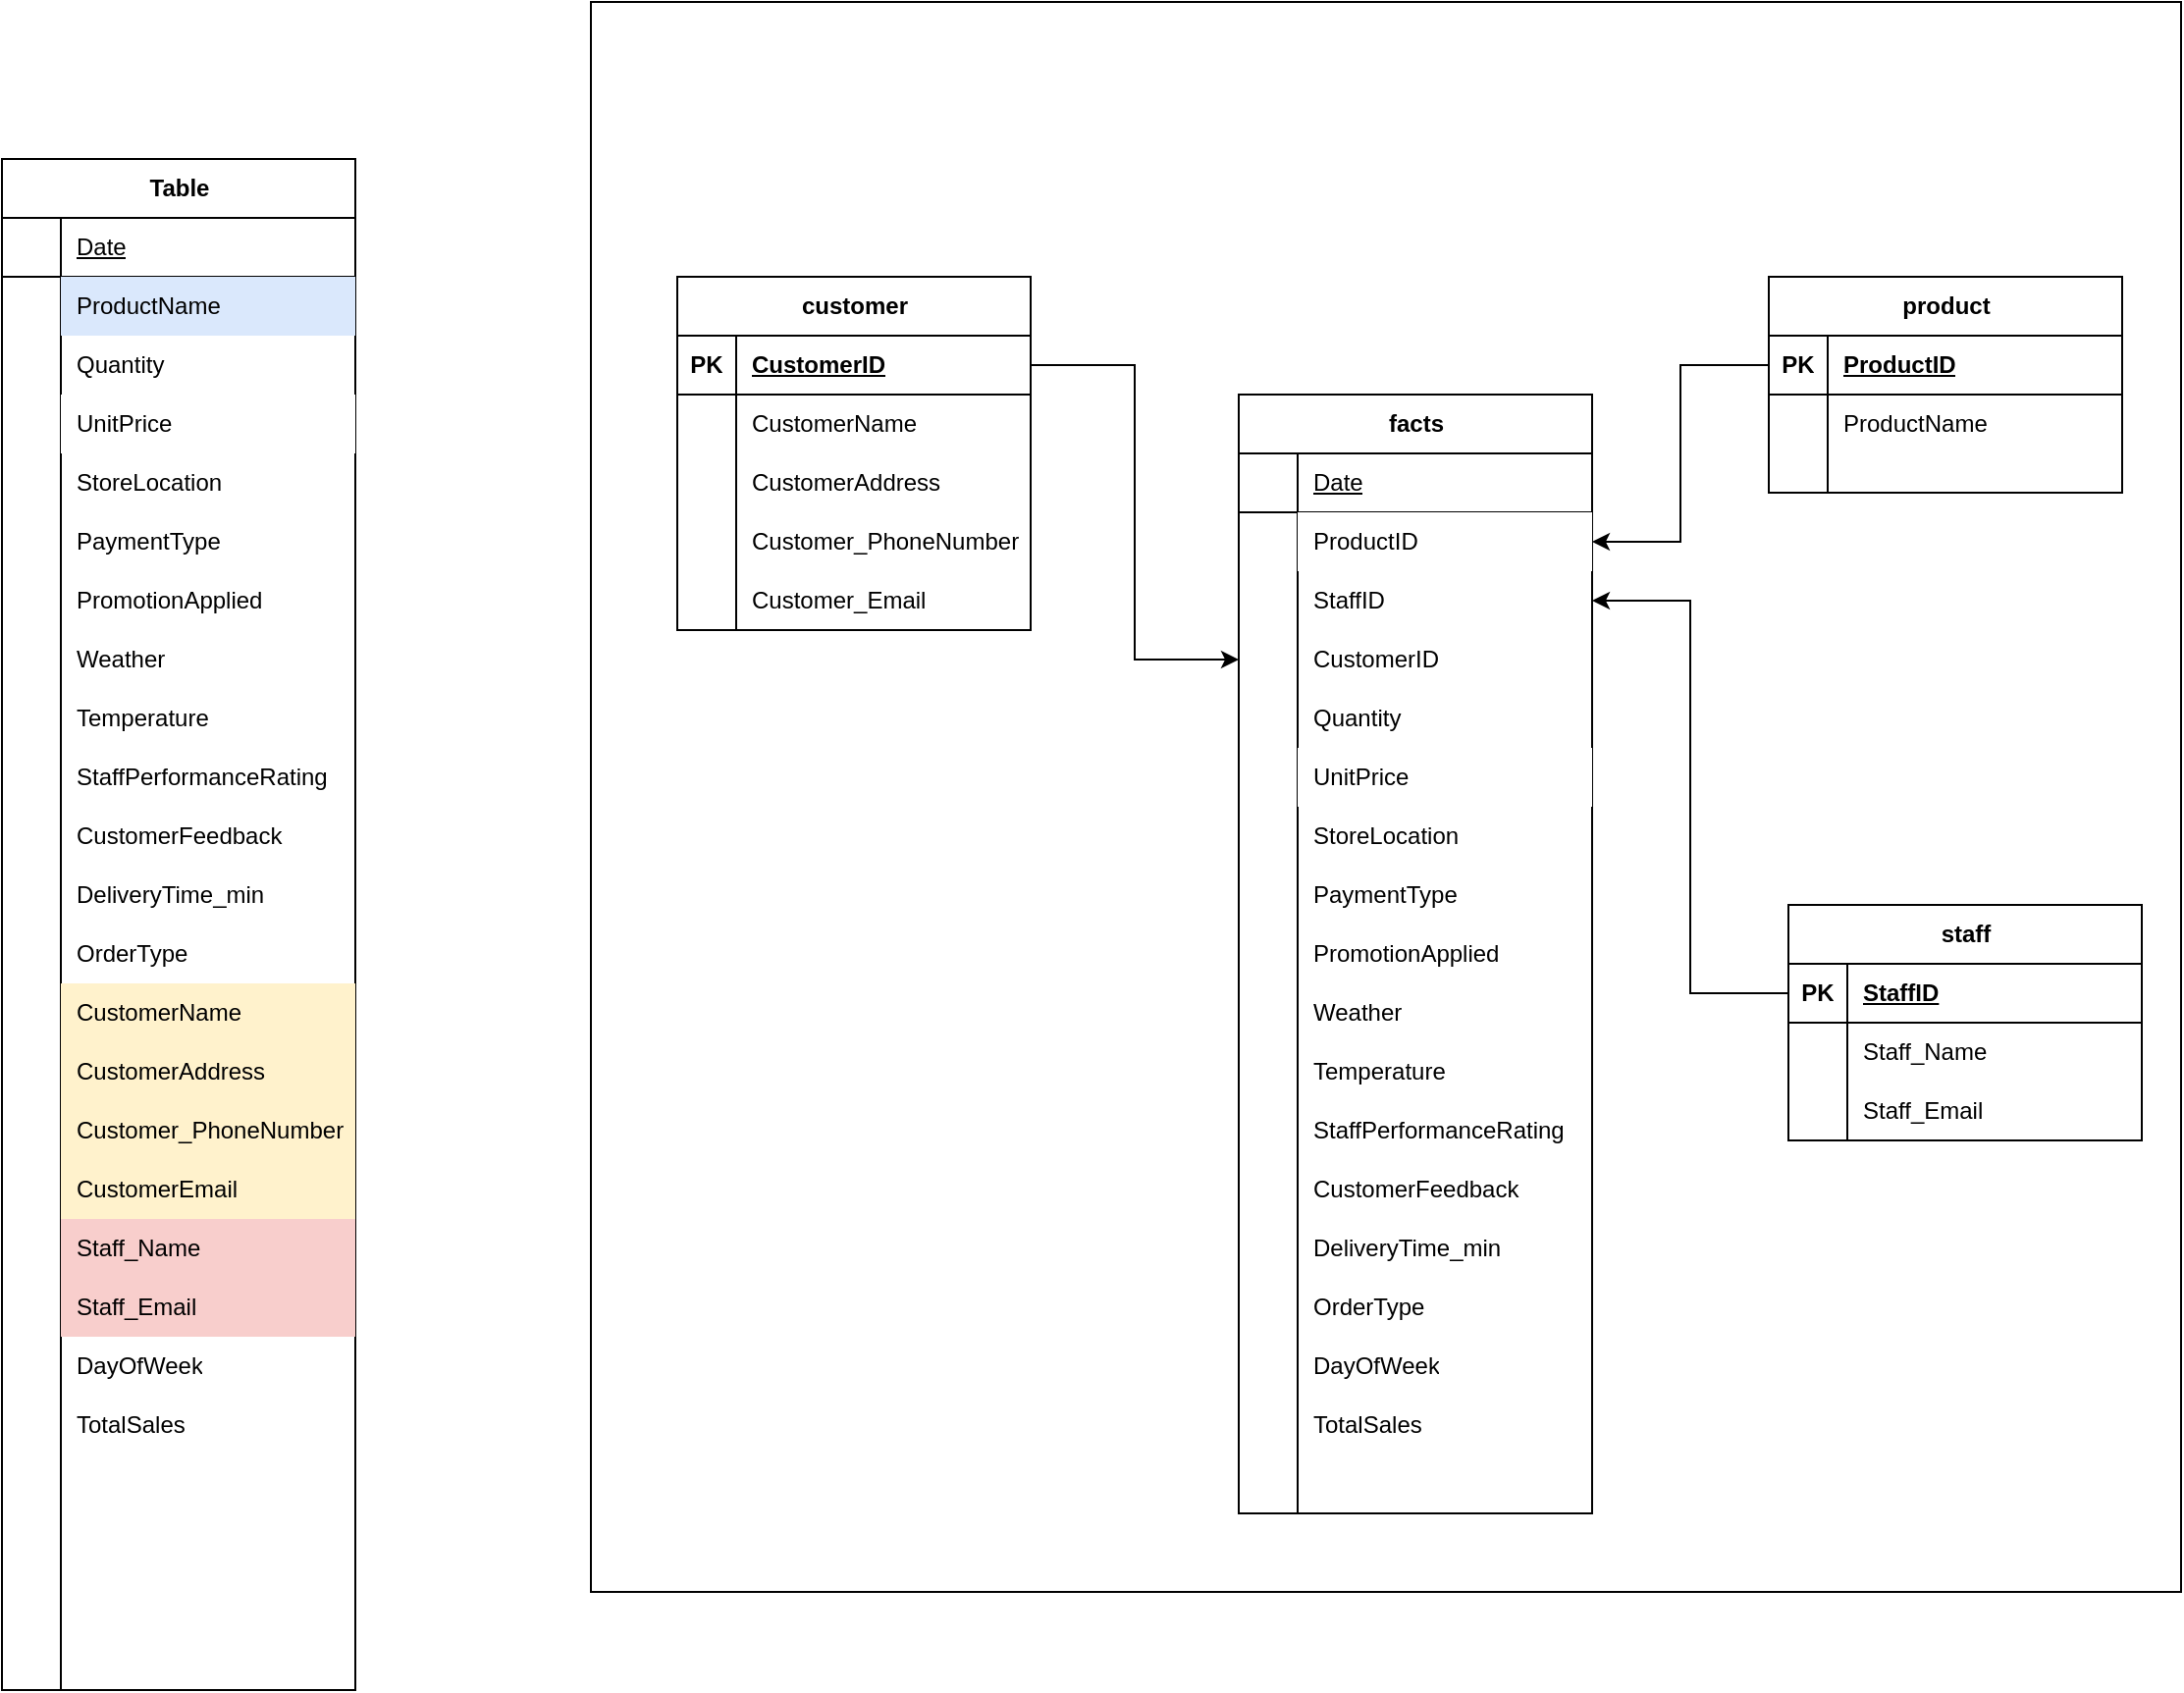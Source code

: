 <mxfile version="24.4.14" type="device" pages="2">
  <diagram name="Page-1" id="eBYoKDx1yhREldI933Y_">
    <mxGraphModel dx="1967" dy="1768" grid="1" gridSize="10" guides="1" tooltips="1" connect="1" arrows="1" fold="1" page="1" pageScale="1" pageWidth="827" pageHeight="1169" math="0" shadow="0">
      <root>
        <mxCell id="0" />
        <mxCell id="1" parent="0" />
        <mxCell id="SJvO_v1SkOHOdE3N2DMz-212" value="" style="whiteSpace=wrap;html=1;aspect=fixed;" vertex="1" parent="1">
          <mxGeometry x="190" y="-580" width="810" height="810" as="geometry" />
        </mxCell>
        <mxCell id="SJvO_v1SkOHOdE3N2DMz-1" value="Table" style="shape=table;startSize=30;container=1;collapsible=1;childLayout=tableLayout;fixedRows=1;rowLines=0;fontStyle=1;align=center;resizeLast=1;html=1;" vertex="1" parent="1">
          <mxGeometry x="-110" y="-500" width="180" height="780" as="geometry" />
        </mxCell>
        <mxCell id="SJvO_v1SkOHOdE3N2DMz-2" value="" style="shape=tableRow;horizontal=0;startSize=0;swimlaneHead=0;swimlaneBody=0;fillColor=none;collapsible=0;dropTarget=0;points=[[0,0.5],[1,0.5]];portConstraint=eastwest;top=0;left=0;right=0;bottom=1;" vertex="1" parent="SJvO_v1SkOHOdE3N2DMz-1">
          <mxGeometry y="30" width="180" height="30" as="geometry" />
        </mxCell>
        <mxCell id="SJvO_v1SkOHOdE3N2DMz-3" value="" style="shape=partialRectangle;connectable=0;fillColor=none;top=0;left=0;bottom=0;right=0;fontStyle=1;overflow=hidden;whiteSpace=wrap;html=1;" vertex="1" parent="SJvO_v1SkOHOdE3N2DMz-2">
          <mxGeometry width="30" height="30" as="geometry">
            <mxRectangle width="30" height="30" as="alternateBounds" />
          </mxGeometry>
        </mxCell>
        <mxCell id="SJvO_v1SkOHOdE3N2DMz-4" value="&lt;span style=&quot;font-weight: normal;&quot;&gt;Date&lt;/span&gt;" style="shape=partialRectangle;connectable=0;fillColor=none;top=0;left=0;bottom=0;right=0;align=left;spacingLeft=6;fontStyle=5;overflow=hidden;whiteSpace=wrap;html=1;" vertex="1" parent="SJvO_v1SkOHOdE3N2DMz-2">
          <mxGeometry x="30" width="150" height="30" as="geometry">
            <mxRectangle width="150" height="30" as="alternateBounds" />
          </mxGeometry>
        </mxCell>
        <mxCell id="SJvO_v1SkOHOdE3N2DMz-5" value="" style="shape=tableRow;horizontal=0;startSize=0;swimlaneHead=0;swimlaneBody=0;fillColor=none;collapsible=0;dropTarget=0;points=[[0,0.5],[1,0.5]];portConstraint=eastwest;top=0;left=0;right=0;bottom=0;" vertex="1" parent="SJvO_v1SkOHOdE3N2DMz-1">
          <mxGeometry y="60" width="180" height="30" as="geometry" />
        </mxCell>
        <mxCell id="SJvO_v1SkOHOdE3N2DMz-6" value="" style="shape=partialRectangle;connectable=0;fillColor=none;top=0;left=0;bottom=0;right=0;editable=1;overflow=hidden;whiteSpace=wrap;html=1;" vertex="1" parent="SJvO_v1SkOHOdE3N2DMz-5">
          <mxGeometry width="30" height="30" as="geometry">
            <mxRectangle width="30" height="30" as="alternateBounds" />
          </mxGeometry>
        </mxCell>
        <mxCell id="SJvO_v1SkOHOdE3N2DMz-7" value="ProductName" style="shape=partialRectangle;connectable=0;fillColor=#dae8fc;top=0;left=0;bottom=0;right=0;align=left;spacingLeft=6;overflow=hidden;whiteSpace=wrap;html=1;strokeColor=#6c8ebf;" vertex="1" parent="SJvO_v1SkOHOdE3N2DMz-5">
          <mxGeometry x="30" width="150" height="30" as="geometry">
            <mxRectangle width="150" height="30" as="alternateBounds" />
          </mxGeometry>
        </mxCell>
        <mxCell id="SJvO_v1SkOHOdE3N2DMz-8" value="" style="shape=tableRow;horizontal=0;startSize=0;swimlaneHead=0;swimlaneBody=0;fillColor=none;collapsible=0;dropTarget=0;points=[[0,0.5],[1,0.5]];portConstraint=eastwest;top=0;left=0;right=0;bottom=0;" vertex="1" parent="SJvO_v1SkOHOdE3N2DMz-1">
          <mxGeometry y="90" width="180" height="30" as="geometry" />
        </mxCell>
        <mxCell id="SJvO_v1SkOHOdE3N2DMz-9" value="" style="shape=partialRectangle;connectable=0;fillColor=none;top=0;left=0;bottom=0;right=0;editable=1;overflow=hidden;whiteSpace=wrap;html=1;" vertex="1" parent="SJvO_v1SkOHOdE3N2DMz-8">
          <mxGeometry width="30" height="30" as="geometry">
            <mxRectangle width="30" height="30" as="alternateBounds" />
          </mxGeometry>
        </mxCell>
        <mxCell id="SJvO_v1SkOHOdE3N2DMz-10" value="Quantity" style="shape=partialRectangle;connectable=0;fillColor=none;top=0;left=0;bottom=0;right=0;align=left;spacingLeft=6;overflow=hidden;whiteSpace=wrap;html=1;" vertex="1" parent="SJvO_v1SkOHOdE3N2DMz-8">
          <mxGeometry x="30" width="150" height="30" as="geometry">
            <mxRectangle width="150" height="30" as="alternateBounds" />
          </mxGeometry>
        </mxCell>
        <mxCell id="SJvO_v1SkOHOdE3N2DMz-11" value="" style="shape=tableRow;horizontal=0;startSize=0;swimlaneHead=0;swimlaneBody=0;fillColor=none;collapsible=0;dropTarget=0;points=[[0,0.5],[1,0.5]];portConstraint=eastwest;top=0;left=0;right=0;bottom=0;" vertex="1" parent="SJvO_v1SkOHOdE3N2DMz-1">
          <mxGeometry y="120" width="180" height="30" as="geometry" />
        </mxCell>
        <mxCell id="SJvO_v1SkOHOdE3N2DMz-12" value="" style="shape=partialRectangle;connectable=0;fillColor=none;top=0;left=0;bottom=0;right=0;editable=1;overflow=hidden;whiteSpace=wrap;html=1;" vertex="1" parent="SJvO_v1SkOHOdE3N2DMz-11">
          <mxGeometry width="30" height="30" as="geometry">
            <mxRectangle width="30" height="30" as="alternateBounds" />
          </mxGeometry>
        </mxCell>
        <mxCell id="SJvO_v1SkOHOdE3N2DMz-13" value="UnitPrice" style="shape=partialRectangle;connectable=0;top=0;left=0;bottom=0;right=0;align=left;spacingLeft=6;overflow=hidden;whiteSpace=wrap;html=1;" vertex="1" parent="SJvO_v1SkOHOdE3N2DMz-11">
          <mxGeometry x="30" width="150" height="30" as="geometry">
            <mxRectangle width="150" height="30" as="alternateBounds" />
          </mxGeometry>
        </mxCell>
        <mxCell id="SJvO_v1SkOHOdE3N2DMz-71" style="shape=tableRow;horizontal=0;startSize=0;swimlaneHead=0;swimlaneBody=0;fillColor=none;collapsible=0;dropTarget=0;points=[[0,0.5],[1,0.5]];portConstraint=eastwest;top=0;left=0;right=0;bottom=0;" vertex="1" parent="SJvO_v1SkOHOdE3N2DMz-1">
          <mxGeometry y="150" width="180" height="30" as="geometry" />
        </mxCell>
        <mxCell id="SJvO_v1SkOHOdE3N2DMz-72" style="shape=partialRectangle;connectable=0;fillColor=none;top=0;left=0;bottom=0;right=0;editable=1;overflow=hidden;whiteSpace=wrap;html=1;" vertex="1" parent="SJvO_v1SkOHOdE3N2DMz-71">
          <mxGeometry width="30" height="30" as="geometry">
            <mxRectangle width="30" height="30" as="alternateBounds" />
          </mxGeometry>
        </mxCell>
        <mxCell id="SJvO_v1SkOHOdE3N2DMz-73" value="StoreLocation" style="shape=partialRectangle;connectable=0;fillColor=none;top=0;left=0;bottom=0;right=0;align=left;spacingLeft=6;overflow=hidden;whiteSpace=wrap;html=1;" vertex="1" parent="SJvO_v1SkOHOdE3N2DMz-71">
          <mxGeometry x="30" width="150" height="30" as="geometry">
            <mxRectangle width="150" height="30" as="alternateBounds" />
          </mxGeometry>
        </mxCell>
        <mxCell id="SJvO_v1SkOHOdE3N2DMz-74" style="shape=tableRow;horizontal=0;startSize=0;swimlaneHead=0;swimlaneBody=0;fillColor=none;collapsible=0;dropTarget=0;points=[[0,0.5],[1,0.5]];portConstraint=eastwest;top=0;left=0;right=0;bottom=0;" vertex="1" parent="SJvO_v1SkOHOdE3N2DMz-1">
          <mxGeometry y="180" width="180" height="30" as="geometry" />
        </mxCell>
        <mxCell id="SJvO_v1SkOHOdE3N2DMz-75" style="shape=partialRectangle;connectable=0;fillColor=none;top=0;left=0;bottom=0;right=0;editable=1;overflow=hidden;whiteSpace=wrap;html=1;" vertex="1" parent="SJvO_v1SkOHOdE3N2DMz-74">
          <mxGeometry width="30" height="30" as="geometry">
            <mxRectangle width="30" height="30" as="alternateBounds" />
          </mxGeometry>
        </mxCell>
        <mxCell id="SJvO_v1SkOHOdE3N2DMz-76" value="PaymentType" style="shape=partialRectangle;connectable=0;fillColor=none;top=0;left=0;bottom=0;right=0;align=left;spacingLeft=6;overflow=hidden;whiteSpace=wrap;html=1;" vertex="1" parent="SJvO_v1SkOHOdE3N2DMz-74">
          <mxGeometry x="30" width="150" height="30" as="geometry">
            <mxRectangle width="150" height="30" as="alternateBounds" />
          </mxGeometry>
        </mxCell>
        <mxCell id="SJvO_v1SkOHOdE3N2DMz-68" style="shape=tableRow;horizontal=0;startSize=0;swimlaneHead=0;swimlaneBody=0;fillColor=none;collapsible=0;dropTarget=0;points=[[0,0.5],[1,0.5]];portConstraint=eastwest;top=0;left=0;right=0;bottom=0;" vertex="1" parent="SJvO_v1SkOHOdE3N2DMz-1">
          <mxGeometry y="210" width="180" height="30" as="geometry" />
        </mxCell>
        <mxCell id="SJvO_v1SkOHOdE3N2DMz-69" style="shape=partialRectangle;connectable=0;fillColor=none;top=0;left=0;bottom=0;right=0;editable=1;overflow=hidden;whiteSpace=wrap;html=1;" vertex="1" parent="SJvO_v1SkOHOdE3N2DMz-68">
          <mxGeometry width="30" height="30" as="geometry">
            <mxRectangle width="30" height="30" as="alternateBounds" />
          </mxGeometry>
        </mxCell>
        <mxCell id="SJvO_v1SkOHOdE3N2DMz-70" value="PromotionApplied" style="shape=partialRectangle;connectable=0;fillColor=none;top=0;left=0;bottom=0;right=0;align=left;spacingLeft=6;overflow=hidden;whiteSpace=wrap;html=1;" vertex="1" parent="SJvO_v1SkOHOdE3N2DMz-68">
          <mxGeometry x="30" width="150" height="30" as="geometry">
            <mxRectangle width="150" height="30" as="alternateBounds" />
          </mxGeometry>
        </mxCell>
        <mxCell id="SJvO_v1SkOHOdE3N2DMz-65" style="shape=tableRow;horizontal=0;startSize=0;swimlaneHead=0;swimlaneBody=0;fillColor=none;collapsible=0;dropTarget=0;points=[[0,0.5],[1,0.5]];portConstraint=eastwest;top=0;left=0;right=0;bottom=0;" vertex="1" parent="SJvO_v1SkOHOdE3N2DMz-1">
          <mxGeometry y="240" width="180" height="30" as="geometry" />
        </mxCell>
        <mxCell id="SJvO_v1SkOHOdE3N2DMz-66" style="shape=partialRectangle;connectable=0;fillColor=none;top=0;left=0;bottom=0;right=0;editable=1;overflow=hidden;whiteSpace=wrap;html=1;" vertex="1" parent="SJvO_v1SkOHOdE3N2DMz-65">
          <mxGeometry width="30" height="30" as="geometry">
            <mxRectangle width="30" height="30" as="alternateBounds" />
          </mxGeometry>
        </mxCell>
        <mxCell id="SJvO_v1SkOHOdE3N2DMz-67" value="Weather" style="shape=partialRectangle;connectable=0;fillColor=none;top=0;left=0;bottom=0;right=0;align=left;spacingLeft=6;overflow=hidden;whiteSpace=wrap;html=1;" vertex="1" parent="SJvO_v1SkOHOdE3N2DMz-65">
          <mxGeometry x="30" width="150" height="30" as="geometry">
            <mxRectangle width="150" height="30" as="alternateBounds" />
          </mxGeometry>
        </mxCell>
        <mxCell id="SJvO_v1SkOHOdE3N2DMz-62" style="shape=tableRow;horizontal=0;startSize=0;swimlaneHead=0;swimlaneBody=0;fillColor=none;collapsible=0;dropTarget=0;points=[[0,0.5],[1,0.5]];portConstraint=eastwest;top=0;left=0;right=0;bottom=0;" vertex="1" parent="SJvO_v1SkOHOdE3N2DMz-1">
          <mxGeometry y="270" width="180" height="30" as="geometry" />
        </mxCell>
        <mxCell id="SJvO_v1SkOHOdE3N2DMz-63" style="shape=partialRectangle;connectable=0;fillColor=none;top=0;left=0;bottom=0;right=0;editable=1;overflow=hidden;whiteSpace=wrap;html=1;" vertex="1" parent="SJvO_v1SkOHOdE3N2DMz-62">
          <mxGeometry width="30" height="30" as="geometry">
            <mxRectangle width="30" height="30" as="alternateBounds" />
          </mxGeometry>
        </mxCell>
        <mxCell id="SJvO_v1SkOHOdE3N2DMz-64" value="Temperature" style="shape=partialRectangle;connectable=0;fillColor=none;top=0;left=0;bottom=0;right=0;align=left;spacingLeft=6;overflow=hidden;whiteSpace=wrap;html=1;" vertex="1" parent="SJvO_v1SkOHOdE3N2DMz-62">
          <mxGeometry x="30" width="150" height="30" as="geometry">
            <mxRectangle width="150" height="30" as="alternateBounds" />
          </mxGeometry>
        </mxCell>
        <mxCell id="SJvO_v1SkOHOdE3N2DMz-59" style="shape=tableRow;horizontal=0;startSize=0;swimlaneHead=0;swimlaneBody=0;fillColor=none;collapsible=0;dropTarget=0;points=[[0,0.5],[1,0.5]];portConstraint=eastwest;top=0;left=0;right=0;bottom=0;" vertex="1" parent="SJvO_v1SkOHOdE3N2DMz-1">
          <mxGeometry y="300" width="180" height="30" as="geometry" />
        </mxCell>
        <mxCell id="SJvO_v1SkOHOdE3N2DMz-60" style="shape=partialRectangle;connectable=0;fillColor=none;top=0;left=0;bottom=0;right=0;editable=1;overflow=hidden;whiteSpace=wrap;html=1;" vertex="1" parent="SJvO_v1SkOHOdE3N2DMz-59">
          <mxGeometry width="30" height="30" as="geometry">
            <mxRectangle width="30" height="30" as="alternateBounds" />
          </mxGeometry>
        </mxCell>
        <mxCell id="SJvO_v1SkOHOdE3N2DMz-61" value="StaffPerformanceRating" style="shape=partialRectangle;connectable=0;fillColor=none;top=0;left=0;bottom=0;right=0;align=left;spacingLeft=6;overflow=hidden;whiteSpace=wrap;html=1;" vertex="1" parent="SJvO_v1SkOHOdE3N2DMz-59">
          <mxGeometry x="30" width="150" height="30" as="geometry">
            <mxRectangle width="150" height="30" as="alternateBounds" />
          </mxGeometry>
        </mxCell>
        <mxCell id="SJvO_v1SkOHOdE3N2DMz-56" style="shape=tableRow;horizontal=0;startSize=0;swimlaneHead=0;swimlaneBody=0;fillColor=none;collapsible=0;dropTarget=0;points=[[0,0.5],[1,0.5]];portConstraint=eastwest;top=0;left=0;right=0;bottom=0;" vertex="1" parent="SJvO_v1SkOHOdE3N2DMz-1">
          <mxGeometry y="330" width="180" height="30" as="geometry" />
        </mxCell>
        <mxCell id="SJvO_v1SkOHOdE3N2DMz-57" style="shape=partialRectangle;connectable=0;fillColor=none;top=0;left=0;bottom=0;right=0;editable=1;overflow=hidden;whiteSpace=wrap;html=1;" vertex="1" parent="SJvO_v1SkOHOdE3N2DMz-56">
          <mxGeometry width="30" height="30" as="geometry">
            <mxRectangle width="30" height="30" as="alternateBounds" />
          </mxGeometry>
        </mxCell>
        <mxCell id="SJvO_v1SkOHOdE3N2DMz-58" value="CustomerFeedback" style="shape=partialRectangle;connectable=0;fillColor=none;top=0;left=0;bottom=0;right=0;align=left;spacingLeft=6;overflow=hidden;whiteSpace=wrap;html=1;" vertex="1" parent="SJvO_v1SkOHOdE3N2DMz-56">
          <mxGeometry x="30" width="150" height="30" as="geometry">
            <mxRectangle width="150" height="30" as="alternateBounds" />
          </mxGeometry>
        </mxCell>
        <mxCell id="SJvO_v1SkOHOdE3N2DMz-53" style="shape=tableRow;horizontal=0;startSize=0;swimlaneHead=0;swimlaneBody=0;fillColor=none;collapsible=0;dropTarget=0;points=[[0,0.5],[1,0.5]];portConstraint=eastwest;top=0;left=0;right=0;bottom=0;" vertex="1" parent="SJvO_v1SkOHOdE3N2DMz-1">
          <mxGeometry y="360" width="180" height="30" as="geometry" />
        </mxCell>
        <mxCell id="SJvO_v1SkOHOdE3N2DMz-54" style="shape=partialRectangle;connectable=0;fillColor=none;top=0;left=0;bottom=0;right=0;editable=1;overflow=hidden;whiteSpace=wrap;html=1;" vertex="1" parent="SJvO_v1SkOHOdE3N2DMz-53">
          <mxGeometry width="30" height="30" as="geometry">
            <mxRectangle width="30" height="30" as="alternateBounds" />
          </mxGeometry>
        </mxCell>
        <mxCell id="SJvO_v1SkOHOdE3N2DMz-55" value="DeliveryTime_min" style="shape=partialRectangle;connectable=0;fillColor=none;top=0;left=0;bottom=0;right=0;align=left;spacingLeft=6;overflow=hidden;whiteSpace=wrap;html=1;" vertex="1" parent="SJvO_v1SkOHOdE3N2DMz-53">
          <mxGeometry x="30" width="150" height="30" as="geometry">
            <mxRectangle width="150" height="30" as="alternateBounds" />
          </mxGeometry>
        </mxCell>
        <mxCell id="SJvO_v1SkOHOdE3N2DMz-50" style="shape=tableRow;horizontal=0;startSize=0;swimlaneHead=0;swimlaneBody=0;fillColor=none;collapsible=0;dropTarget=0;points=[[0,0.5],[1,0.5]];portConstraint=eastwest;top=0;left=0;right=0;bottom=0;" vertex="1" parent="SJvO_v1SkOHOdE3N2DMz-1">
          <mxGeometry y="390" width="180" height="30" as="geometry" />
        </mxCell>
        <mxCell id="SJvO_v1SkOHOdE3N2DMz-51" style="shape=partialRectangle;connectable=0;fillColor=none;top=0;left=0;bottom=0;right=0;editable=1;overflow=hidden;whiteSpace=wrap;html=1;" vertex="1" parent="SJvO_v1SkOHOdE3N2DMz-50">
          <mxGeometry width="30" height="30" as="geometry">
            <mxRectangle width="30" height="30" as="alternateBounds" />
          </mxGeometry>
        </mxCell>
        <mxCell id="SJvO_v1SkOHOdE3N2DMz-52" value="OrderType" style="shape=partialRectangle;connectable=0;fillColor=none;top=0;left=0;bottom=0;right=0;align=left;spacingLeft=6;overflow=hidden;whiteSpace=wrap;html=1;" vertex="1" parent="SJvO_v1SkOHOdE3N2DMz-50">
          <mxGeometry x="30" width="150" height="30" as="geometry">
            <mxRectangle width="150" height="30" as="alternateBounds" />
          </mxGeometry>
        </mxCell>
        <mxCell id="SJvO_v1SkOHOdE3N2DMz-47" style="shape=tableRow;horizontal=0;startSize=0;swimlaneHead=0;swimlaneBody=0;fillColor=none;collapsible=0;dropTarget=0;points=[[0,0.5],[1,0.5]];portConstraint=eastwest;top=0;left=0;right=0;bottom=0;" vertex="1" parent="SJvO_v1SkOHOdE3N2DMz-1">
          <mxGeometry y="420" width="180" height="30" as="geometry" />
        </mxCell>
        <mxCell id="SJvO_v1SkOHOdE3N2DMz-48" style="shape=partialRectangle;connectable=0;fillColor=none;top=0;left=0;bottom=0;right=0;editable=1;overflow=hidden;whiteSpace=wrap;html=1;" vertex="1" parent="SJvO_v1SkOHOdE3N2DMz-47">
          <mxGeometry width="30" height="30" as="geometry">
            <mxRectangle width="30" height="30" as="alternateBounds" />
          </mxGeometry>
        </mxCell>
        <mxCell id="SJvO_v1SkOHOdE3N2DMz-49" value="CustomerName" style="shape=partialRectangle;connectable=0;fillColor=#fff2cc;top=0;left=0;bottom=0;right=0;align=left;spacingLeft=6;overflow=hidden;whiteSpace=wrap;html=1;strokeColor=#d6b656;" vertex="1" parent="SJvO_v1SkOHOdE3N2DMz-47">
          <mxGeometry x="30" width="150" height="30" as="geometry">
            <mxRectangle width="150" height="30" as="alternateBounds" />
          </mxGeometry>
        </mxCell>
        <mxCell id="SJvO_v1SkOHOdE3N2DMz-44" style="shape=tableRow;horizontal=0;startSize=0;swimlaneHead=0;swimlaneBody=0;fillColor=none;collapsible=0;dropTarget=0;points=[[0,0.5],[1,0.5]];portConstraint=eastwest;top=0;left=0;right=0;bottom=0;" vertex="1" parent="SJvO_v1SkOHOdE3N2DMz-1">
          <mxGeometry y="450" width="180" height="30" as="geometry" />
        </mxCell>
        <mxCell id="SJvO_v1SkOHOdE3N2DMz-45" style="shape=partialRectangle;connectable=0;fillColor=none;top=0;left=0;bottom=0;right=0;editable=1;overflow=hidden;whiteSpace=wrap;html=1;" vertex="1" parent="SJvO_v1SkOHOdE3N2DMz-44">
          <mxGeometry width="30" height="30" as="geometry">
            <mxRectangle width="30" height="30" as="alternateBounds" />
          </mxGeometry>
        </mxCell>
        <mxCell id="SJvO_v1SkOHOdE3N2DMz-46" value="CustomerAddress" style="shape=partialRectangle;connectable=0;fillColor=#fff2cc;top=0;left=0;bottom=0;right=0;align=left;spacingLeft=6;overflow=hidden;whiteSpace=wrap;html=1;strokeColor=#d6b656;" vertex="1" parent="SJvO_v1SkOHOdE3N2DMz-44">
          <mxGeometry x="30" width="150" height="30" as="geometry">
            <mxRectangle width="150" height="30" as="alternateBounds" />
          </mxGeometry>
        </mxCell>
        <mxCell id="SJvO_v1SkOHOdE3N2DMz-41" style="shape=tableRow;horizontal=0;startSize=0;swimlaneHead=0;swimlaneBody=0;fillColor=none;collapsible=0;dropTarget=0;points=[[0,0.5],[1,0.5]];portConstraint=eastwest;top=0;left=0;right=0;bottom=0;" vertex="1" parent="SJvO_v1SkOHOdE3N2DMz-1">
          <mxGeometry y="480" width="180" height="30" as="geometry" />
        </mxCell>
        <mxCell id="SJvO_v1SkOHOdE3N2DMz-42" style="shape=partialRectangle;connectable=0;fillColor=none;top=0;left=0;bottom=0;right=0;editable=1;overflow=hidden;whiteSpace=wrap;html=1;" vertex="1" parent="SJvO_v1SkOHOdE3N2DMz-41">
          <mxGeometry width="30" height="30" as="geometry">
            <mxRectangle width="30" height="30" as="alternateBounds" />
          </mxGeometry>
        </mxCell>
        <mxCell id="SJvO_v1SkOHOdE3N2DMz-43" value="Customer_PhoneNumber" style="shape=partialRectangle;connectable=0;fillColor=#fff2cc;top=0;left=0;bottom=0;right=0;align=left;spacingLeft=6;overflow=hidden;whiteSpace=wrap;html=1;strokeColor=#d6b656;" vertex="1" parent="SJvO_v1SkOHOdE3N2DMz-41">
          <mxGeometry x="30" width="150" height="30" as="geometry">
            <mxRectangle width="150" height="30" as="alternateBounds" />
          </mxGeometry>
        </mxCell>
        <mxCell id="SJvO_v1SkOHOdE3N2DMz-38" style="shape=tableRow;horizontal=0;startSize=0;swimlaneHead=0;swimlaneBody=0;fillColor=none;collapsible=0;dropTarget=0;points=[[0,0.5],[1,0.5]];portConstraint=eastwest;top=0;left=0;right=0;bottom=0;" vertex="1" parent="SJvO_v1SkOHOdE3N2DMz-1">
          <mxGeometry y="510" width="180" height="30" as="geometry" />
        </mxCell>
        <mxCell id="SJvO_v1SkOHOdE3N2DMz-39" style="shape=partialRectangle;connectable=0;fillColor=none;top=0;left=0;bottom=0;right=0;editable=1;overflow=hidden;whiteSpace=wrap;html=1;" vertex="1" parent="SJvO_v1SkOHOdE3N2DMz-38">
          <mxGeometry width="30" height="30" as="geometry">
            <mxRectangle width="30" height="30" as="alternateBounds" />
          </mxGeometry>
        </mxCell>
        <mxCell id="SJvO_v1SkOHOdE3N2DMz-40" value="CustomerEmail" style="shape=partialRectangle;connectable=0;fillColor=#fff2cc;top=0;left=0;bottom=0;right=0;align=left;spacingLeft=6;overflow=hidden;whiteSpace=wrap;html=1;strokeColor=#d6b656;" vertex="1" parent="SJvO_v1SkOHOdE3N2DMz-38">
          <mxGeometry x="30" width="150" height="30" as="geometry">
            <mxRectangle width="150" height="30" as="alternateBounds" />
          </mxGeometry>
        </mxCell>
        <mxCell id="SJvO_v1SkOHOdE3N2DMz-35" style="shape=tableRow;horizontal=0;startSize=0;swimlaneHead=0;swimlaneBody=0;fillColor=none;collapsible=0;dropTarget=0;points=[[0,0.5],[1,0.5]];portConstraint=eastwest;top=0;left=0;right=0;bottom=0;" vertex="1" parent="SJvO_v1SkOHOdE3N2DMz-1">
          <mxGeometry y="540" width="180" height="30" as="geometry" />
        </mxCell>
        <mxCell id="SJvO_v1SkOHOdE3N2DMz-36" style="shape=partialRectangle;connectable=0;fillColor=none;top=0;left=0;bottom=0;right=0;editable=1;overflow=hidden;whiteSpace=wrap;html=1;" vertex="1" parent="SJvO_v1SkOHOdE3N2DMz-35">
          <mxGeometry width="30" height="30" as="geometry">
            <mxRectangle width="30" height="30" as="alternateBounds" />
          </mxGeometry>
        </mxCell>
        <mxCell id="SJvO_v1SkOHOdE3N2DMz-37" value="Staff_Name" style="shape=partialRectangle;connectable=0;fillColor=#f8cecc;top=0;left=0;bottom=0;right=0;align=left;spacingLeft=6;overflow=hidden;whiteSpace=wrap;html=1;strokeColor=#b85450;" vertex="1" parent="SJvO_v1SkOHOdE3N2DMz-35">
          <mxGeometry x="30" width="150" height="30" as="geometry">
            <mxRectangle width="150" height="30" as="alternateBounds" />
          </mxGeometry>
        </mxCell>
        <mxCell id="SJvO_v1SkOHOdE3N2DMz-32" style="shape=tableRow;horizontal=0;startSize=0;swimlaneHead=0;swimlaneBody=0;fillColor=none;collapsible=0;dropTarget=0;points=[[0,0.5],[1,0.5]];portConstraint=eastwest;top=0;left=0;right=0;bottom=0;" vertex="1" parent="SJvO_v1SkOHOdE3N2DMz-1">
          <mxGeometry y="570" width="180" height="30" as="geometry" />
        </mxCell>
        <mxCell id="SJvO_v1SkOHOdE3N2DMz-33" style="shape=partialRectangle;connectable=0;fillColor=none;top=0;left=0;bottom=0;right=0;editable=1;overflow=hidden;whiteSpace=wrap;html=1;" vertex="1" parent="SJvO_v1SkOHOdE3N2DMz-32">
          <mxGeometry width="30" height="30" as="geometry">
            <mxRectangle width="30" height="30" as="alternateBounds" />
          </mxGeometry>
        </mxCell>
        <mxCell id="SJvO_v1SkOHOdE3N2DMz-34" value="Staff_Email" style="shape=partialRectangle;connectable=0;fillColor=#f8cecc;top=0;left=0;bottom=0;right=0;align=left;spacingLeft=6;overflow=hidden;whiteSpace=wrap;html=1;strokeColor=#b85450;" vertex="1" parent="SJvO_v1SkOHOdE3N2DMz-32">
          <mxGeometry x="30" width="150" height="30" as="geometry">
            <mxRectangle width="150" height="30" as="alternateBounds" />
          </mxGeometry>
        </mxCell>
        <mxCell id="SJvO_v1SkOHOdE3N2DMz-29" style="shape=tableRow;horizontal=0;startSize=0;swimlaneHead=0;swimlaneBody=0;fillColor=none;collapsible=0;dropTarget=0;points=[[0,0.5],[1,0.5]];portConstraint=eastwest;top=0;left=0;right=0;bottom=0;" vertex="1" parent="SJvO_v1SkOHOdE3N2DMz-1">
          <mxGeometry y="600" width="180" height="30" as="geometry" />
        </mxCell>
        <mxCell id="SJvO_v1SkOHOdE3N2DMz-30" style="shape=partialRectangle;connectable=0;fillColor=none;top=0;left=0;bottom=0;right=0;editable=1;overflow=hidden;whiteSpace=wrap;html=1;" vertex="1" parent="SJvO_v1SkOHOdE3N2DMz-29">
          <mxGeometry width="30" height="30" as="geometry">
            <mxRectangle width="30" height="30" as="alternateBounds" />
          </mxGeometry>
        </mxCell>
        <mxCell id="SJvO_v1SkOHOdE3N2DMz-31" value="DayOfWeek" style="shape=partialRectangle;connectable=0;fillColor=none;top=0;left=0;bottom=0;right=0;align=left;spacingLeft=6;overflow=hidden;whiteSpace=wrap;html=1;" vertex="1" parent="SJvO_v1SkOHOdE3N2DMz-29">
          <mxGeometry x="30" width="150" height="30" as="geometry">
            <mxRectangle width="150" height="30" as="alternateBounds" />
          </mxGeometry>
        </mxCell>
        <mxCell id="SJvO_v1SkOHOdE3N2DMz-26" style="shape=tableRow;horizontal=0;startSize=0;swimlaneHead=0;swimlaneBody=0;fillColor=none;collapsible=0;dropTarget=0;points=[[0,0.5],[1,0.5]];portConstraint=eastwest;top=0;left=0;right=0;bottom=0;" vertex="1" parent="SJvO_v1SkOHOdE3N2DMz-1">
          <mxGeometry y="630" width="180" height="30" as="geometry" />
        </mxCell>
        <mxCell id="SJvO_v1SkOHOdE3N2DMz-27" style="shape=partialRectangle;connectable=0;fillColor=none;top=0;left=0;bottom=0;right=0;editable=1;overflow=hidden;whiteSpace=wrap;html=1;" vertex="1" parent="SJvO_v1SkOHOdE3N2DMz-26">
          <mxGeometry width="30" height="30" as="geometry">
            <mxRectangle width="30" height="30" as="alternateBounds" />
          </mxGeometry>
        </mxCell>
        <mxCell id="SJvO_v1SkOHOdE3N2DMz-28" value="TotalSales" style="shape=partialRectangle;connectable=0;fillColor=none;top=0;left=0;bottom=0;right=0;align=left;spacingLeft=6;overflow=hidden;whiteSpace=wrap;html=1;" vertex="1" parent="SJvO_v1SkOHOdE3N2DMz-26">
          <mxGeometry x="30" width="150" height="30" as="geometry">
            <mxRectangle width="150" height="30" as="alternateBounds" />
          </mxGeometry>
        </mxCell>
        <mxCell id="SJvO_v1SkOHOdE3N2DMz-23" style="shape=tableRow;horizontal=0;startSize=0;swimlaneHead=0;swimlaneBody=0;fillColor=none;collapsible=0;dropTarget=0;points=[[0,0.5],[1,0.5]];portConstraint=eastwest;top=0;left=0;right=0;bottom=0;" vertex="1" parent="SJvO_v1SkOHOdE3N2DMz-1">
          <mxGeometry y="660" width="180" height="30" as="geometry" />
        </mxCell>
        <mxCell id="SJvO_v1SkOHOdE3N2DMz-24" style="shape=partialRectangle;connectable=0;fillColor=none;top=0;left=0;bottom=0;right=0;editable=1;overflow=hidden;whiteSpace=wrap;html=1;" vertex="1" parent="SJvO_v1SkOHOdE3N2DMz-23">
          <mxGeometry width="30" height="30" as="geometry">
            <mxRectangle width="30" height="30" as="alternateBounds" />
          </mxGeometry>
        </mxCell>
        <mxCell id="SJvO_v1SkOHOdE3N2DMz-25" style="shape=partialRectangle;connectable=0;fillColor=none;top=0;left=0;bottom=0;right=0;align=left;spacingLeft=6;overflow=hidden;whiteSpace=wrap;html=1;" vertex="1" parent="SJvO_v1SkOHOdE3N2DMz-23">
          <mxGeometry x="30" width="150" height="30" as="geometry">
            <mxRectangle width="150" height="30" as="alternateBounds" />
          </mxGeometry>
        </mxCell>
        <mxCell id="SJvO_v1SkOHOdE3N2DMz-20" style="shape=tableRow;horizontal=0;startSize=0;swimlaneHead=0;swimlaneBody=0;fillColor=none;collapsible=0;dropTarget=0;points=[[0,0.5],[1,0.5]];portConstraint=eastwest;top=0;left=0;right=0;bottom=0;" vertex="1" parent="SJvO_v1SkOHOdE3N2DMz-1">
          <mxGeometry y="690" width="180" height="30" as="geometry" />
        </mxCell>
        <mxCell id="SJvO_v1SkOHOdE3N2DMz-21" style="shape=partialRectangle;connectable=0;fillColor=none;top=0;left=0;bottom=0;right=0;editable=1;overflow=hidden;whiteSpace=wrap;html=1;" vertex="1" parent="SJvO_v1SkOHOdE3N2DMz-20">
          <mxGeometry width="30" height="30" as="geometry">
            <mxRectangle width="30" height="30" as="alternateBounds" />
          </mxGeometry>
        </mxCell>
        <mxCell id="SJvO_v1SkOHOdE3N2DMz-22" style="shape=partialRectangle;connectable=0;fillColor=none;top=0;left=0;bottom=0;right=0;align=left;spacingLeft=6;overflow=hidden;whiteSpace=wrap;html=1;" vertex="1" parent="SJvO_v1SkOHOdE3N2DMz-20">
          <mxGeometry x="30" width="150" height="30" as="geometry">
            <mxRectangle width="150" height="30" as="alternateBounds" />
          </mxGeometry>
        </mxCell>
        <mxCell id="SJvO_v1SkOHOdE3N2DMz-17" style="shape=tableRow;horizontal=0;startSize=0;swimlaneHead=0;swimlaneBody=0;fillColor=none;collapsible=0;dropTarget=0;points=[[0,0.5],[1,0.5]];portConstraint=eastwest;top=0;left=0;right=0;bottom=0;" vertex="1" parent="SJvO_v1SkOHOdE3N2DMz-1">
          <mxGeometry y="720" width="180" height="30" as="geometry" />
        </mxCell>
        <mxCell id="SJvO_v1SkOHOdE3N2DMz-18" style="shape=partialRectangle;connectable=0;fillColor=none;top=0;left=0;bottom=0;right=0;editable=1;overflow=hidden;whiteSpace=wrap;html=1;" vertex="1" parent="SJvO_v1SkOHOdE3N2DMz-17">
          <mxGeometry width="30" height="30" as="geometry">
            <mxRectangle width="30" height="30" as="alternateBounds" />
          </mxGeometry>
        </mxCell>
        <mxCell id="SJvO_v1SkOHOdE3N2DMz-19" style="shape=partialRectangle;connectable=0;fillColor=none;top=0;left=0;bottom=0;right=0;align=left;spacingLeft=6;overflow=hidden;whiteSpace=wrap;html=1;" vertex="1" parent="SJvO_v1SkOHOdE3N2DMz-17">
          <mxGeometry x="30" width="150" height="30" as="geometry">
            <mxRectangle width="150" height="30" as="alternateBounds" />
          </mxGeometry>
        </mxCell>
        <mxCell id="SJvO_v1SkOHOdE3N2DMz-14" style="shape=tableRow;horizontal=0;startSize=0;swimlaneHead=0;swimlaneBody=0;fillColor=none;collapsible=0;dropTarget=0;points=[[0,0.5],[1,0.5]];portConstraint=eastwest;top=0;left=0;right=0;bottom=0;" vertex="1" parent="SJvO_v1SkOHOdE3N2DMz-1">
          <mxGeometry y="750" width="180" height="30" as="geometry" />
        </mxCell>
        <mxCell id="SJvO_v1SkOHOdE3N2DMz-15" style="shape=partialRectangle;connectable=0;fillColor=none;top=0;left=0;bottom=0;right=0;editable=1;overflow=hidden;whiteSpace=wrap;html=1;" vertex="1" parent="SJvO_v1SkOHOdE3N2DMz-14">
          <mxGeometry width="30" height="30" as="geometry">
            <mxRectangle width="30" height="30" as="alternateBounds" />
          </mxGeometry>
        </mxCell>
        <mxCell id="SJvO_v1SkOHOdE3N2DMz-16" style="shape=partialRectangle;connectable=0;fillColor=none;top=0;left=0;bottom=0;right=0;align=left;spacingLeft=6;overflow=hidden;whiteSpace=wrap;html=1;" vertex="1" parent="SJvO_v1SkOHOdE3N2DMz-14">
          <mxGeometry x="30" width="150" height="30" as="geometry">
            <mxRectangle width="150" height="30" as="alternateBounds" />
          </mxGeometry>
        </mxCell>
        <mxCell id="SJvO_v1SkOHOdE3N2DMz-77" value="product" style="shape=table;startSize=30;container=1;collapsible=1;childLayout=tableLayout;fixedRows=1;rowLines=0;fontStyle=1;align=center;resizeLast=1;html=1;" vertex="1" parent="1">
          <mxGeometry x="790" y="-440" width="180" height="110" as="geometry" />
        </mxCell>
        <mxCell id="SJvO_v1SkOHOdE3N2DMz-78" value="" style="shape=tableRow;horizontal=0;startSize=0;swimlaneHead=0;swimlaneBody=0;fillColor=none;collapsible=0;dropTarget=0;points=[[0,0.5],[1,0.5]];portConstraint=eastwest;top=0;left=0;right=0;bottom=1;" vertex="1" parent="SJvO_v1SkOHOdE3N2DMz-77">
          <mxGeometry y="30" width="180" height="30" as="geometry" />
        </mxCell>
        <mxCell id="SJvO_v1SkOHOdE3N2DMz-79" value="PK" style="shape=partialRectangle;connectable=0;fillColor=none;top=0;left=0;bottom=0;right=0;fontStyle=1;overflow=hidden;whiteSpace=wrap;html=1;" vertex="1" parent="SJvO_v1SkOHOdE3N2DMz-78">
          <mxGeometry width="30" height="30" as="geometry">
            <mxRectangle width="30" height="30" as="alternateBounds" />
          </mxGeometry>
        </mxCell>
        <mxCell id="SJvO_v1SkOHOdE3N2DMz-80" value="ProductID" style="shape=partialRectangle;connectable=0;fillColor=none;top=0;left=0;bottom=0;right=0;align=left;spacingLeft=6;fontStyle=5;overflow=hidden;whiteSpace=wrap;html=1;" vertex="1" parent="SJvO_v1SkOHOdE3N2DMz-78">
          <mxGeometry x="30" width="150" height="30" as="geometry">
            <mxRectangle width="150" height="30" as="alternateBounds" />
          </mxGeometry>
        </mxCell>
        <mxCell id="SJvO_v1SkOHOdE3N2DMz-81" value="" style="shape=tableRow;horizontal=0;startSize=0;swimlaneHead=0;swimlaneBody=0;fillColor=none;collapsible=0;dropTarget=0;points=[[0,0.5],[1,0.5]];portConstraint=eastwest;top=0;left=0;right=0;bottom=0;" vertex="1" parent="SJvO_v1SkOHOdE3N2DMz-77">
          <mxGeometry y="60" width="180" height="30" as="geometry" />
        </mxCell>
        <mxCell id="SJvO_v1SkOHOdE3N2DMz-82" value="" style="shape=partialRectangle;connectable=0;fillColor=none;top=0;left=0;bottom=0;right=0;editable=1;overflow=hidden;whiteSpace=wrap;html=1;" vertex="1" parent="SJvO_v1SkOHOdE3N2DMz-81">
          <mxGeometry width="30" height="30" as="geometry">
            <mxRectangle width="30" height="30" as="alternateBounds" />
          </mxGeometry>
        </mxCell>
        <mxCell id="SJvO_v1SkOHOdE3N2DMz-83" value="ProductName" style="shape=partialRectangle;connectable=0;fillColor=none;top=0;left=0;bottom=0;right=0;align=left;spacingLeft=6;overflow=hidden;whiteSpace=wrap;html=1;" vertex="1" parent="SJvO_v1SkOHOdE3N2DMz-81">
          <mxGeometry x="30" width="150" height="30" as="geometry">
            <mxRectangle width="150" height="30" as="alternateBounds" />
          </mxGeometry>
        </mxCell>
        <mxCell id="SJvO_v1SkOHOdE3N2DMz-87" value="" style="shape=tableRow;horizontal=0;startSize=0;swimlaneHead=0;swimlaneBody=0;fillColor=none;collapsible=0;dropTarget=0;points=[[0,0.5],[1,0.5]];portConstraint=eastwest;top=0;left=0;right=0;bottom=0;" vertex="1" parent="SJvO_v1SkOHOdE3N2DMz-77">
          <mxGeometry y="90" width="180" height="20" as="geometry" />
        </mxCell>
        <mxCell id="SJvO_v1SkOHOdE3N2DMz-88" value="" style="shape=partialRectangle;connectable=0;fillColor=none;top=0;left=0;bottom=0;right=0;editable=1;overflow=hidden;whiteSpace=wrap;html=1;" vertex="1" parent="SJvO_v1SkOHOdE3N2DMz-87">
          <mxGeometry width="30" height="20" as="geometry">
            <mxRectangle width="30" height="20" as="alternateBounds" />
          </mxGeometry>
        </mxCell>
        <mxCell id="SJvO_v1SkOHOdE3N2DMz-89" value="" style="shape=partialRectangle;connectable=0;fillColor=none;top=0;left=0;bottom=0;right=0;align=left;spacingLeft=6;overflow=hidden;whiteSpace=wrap;html=1;" vertex="1" parent="SJvO_v1SkOHOdE3N2DMz-87">
          <mxGeometry x="30" width="150" height="20" as="geometry">
            <mxRectangle width="150" height="20" as="alternateBounds" />
          </mxGeometry>
        </mxCell>
        <mxCell id="SJvO_v1SkOHOdE3N2DMz-90" value="customer" style="shape=table;startSize=30;container=1;collapsible=1;childLayout=tableLayout;fixedRows=1;rowLines=0;fontStyle=1;align=center;resizeLast=1;html=1;" vertex="1" parent="1">
          <mxGeometry x="234" y="-440" width="180" height="180" as="geometry" />
        </mxCell>
        <mxCell id="SJvO_v1SkOHOdE3N2DMz-91" value="" style="shape=tableRow;horizontal=0;startSize=0;swimlaneHead=0;swimlaneBody=0;fillColor=none;collapsible=0;dropTarget=0;points=[[0,0.5],[1,0.5]];portConstraint=eastwest;top=0;left=0;right=0;bottom=1;" vertex="1" parent="SJvO_v1SkOHOdE3N2DMz-90">
          <mxGeometry y="30" width="180" height="30" as="geometry" />
        </mxCell>
        <mxCell id="SJvO_v1SkOHOdE3N2DMz-92" value="PK" style="shape=partialRectangle;connectable=0;fillColor=none;top=0;left=0;bottom=0;right=0;fontStyle=1;overflow=hidden;whiteSpace=wrap;html=1;" vertex="1" parent="SJvO_v1SkOHOdE3N2DMz-91">
          <mxGeometry width="30" height="30" as="geometry">
            <mxRectangle width="30" height="30" as="alternateBounds" />
          </mxGeometry>
        </mxCell>
        <mxCell id="SJvO_v1SkOHOdE3N2DMz-93" value="CustomerID" style="shape=partialRectangle;connectable=0;fillColor=none;top=0;left=0;bottom=0;right=0;align=left;spacingLeft=6;fontStyle=5;overflow=hidden;whiteSpace=wrap;html=1;" vertex="1" parent="SJvO_v1SkOHOdE3N2DMz-91">
          <mxGeometry x="30" width="150" height="30" as="geometry">
            <mxRectangle width="150" height="30" as="alternateBounds" />
          </mxGeometry>
        </mxCell>
        <mxCell id="SJvO_v1SkOHOdE3N2DMz-94" value="" style="shape=tableRow;horizontal=0;startSize=0;swimlaneHead=0;swimlaneBody=0;fillColor=none;collapsible=0;dropTarget=0;points=[[0,0.5],[1,0.5]];portConstraint=eastwest;top=0;left=0;right=0;bottom=0;" vertex="1" parent="SJvO_v1SkOHOdE3N2DMz-90">
          <mxGeometry y="60" width="180" height="30" as="geometry" />
        </mxCell>
        <mxCell id="SJvO_v1SkOHOdE3N2DMz-95" value="" style="shape=partialRectangle;connectable=0;fillColor=none;top=0;left=0;bottom=0;right=0;editable=1;overflow=hidden;whiteSpace=wrap;html=1;" vertex="1" parent="SJvO_v1SkOHOdE3N2DMz-94">
          <mxGeometry width="30" height="30" as="geometry">
            <mxRectangle width="30" height="30" as="alternateBounds" />
          </mxGeometry>
        </mxCell>
        <mxCell id="SJvO_v1SkOHOdE3N2DMz-96" value="CustomerName" style="shape=partialRectangle;connectable=0;fillColor=none;top=0;left=0;bottom=0;right=0;align=left;spacingLeft=6;overflow=hidden;whiteSpace=wrap;html=1;" vertex="1" parent="SJvO_v1SkOHOdE3N2DMz-94">
          <mxGeometry x="30" width="150" height="30" as="geometry">
            <mxRectangle width="150" height="30" as="alternateBounds" />
          </mxGeometry>
        </mxCell>
        <mxCell id="SJvO_v1SkOHOdE3N2DMz-97" value="" style="shape=tableRow;horizontal=0;startSize=0;swimlaneHead=0;swimlaneBody=0;fillColor=none;collapsible=0;dropTarget=0;points=[[0,0.5],[1,0.5]];portConstraint=eastwest;top=0;left=0;right=0;bottom=0;" vertex="1" parent="SJvO_v1SkOHOdE3N2DMz-90">
          <mxGeometry y="90" width="180" height="30" as="geometry" />
        </mxCell>
        <mxCell id="SJvO_v1SkOHOdE3N2DMz-98" value="" style="shape=partialRectangle;connectable=0;fillColor=none;top=0;left=0;bottom=0;right=0;editable=1;overflow=hidden;whiteSpace=wrap;html=1;" vertex="1" parent="SJvO_v1SkOHOdE3N2DMz-97">
          <mxGeometry width="30" height="30" as="geometry">
            <mxRectangle width="30" height="30" as="alternateBounds" />
          </mxGeometry>
        </mxCell>
        <mxCell id="SJvO_v1SkOHOdE3N2DMz-99" value="CustomerAddress" style="shape=partialRectangle;connectable=0;fillColor=none;top=0;left=0;bottom=0;right=0;align=left;spacingLeft=6;overflow=hidden;whiteSpace=wrap;html=1;" vertex="1" parent="SJvO_v1SkOHOdE3N2DMz-97">
          <mxGeometry x="30" width="150" height="30" as="geometry">
            <mxRectangle width="150" height="30" as="alternateBounds" />
          </mxGeometry>
        </mxCell>
        <mxCell id="SJvO_v1SkOHOdE3N2DMz-100" value="" style="shape=tableRow;horizontal=0;startSize=0;swimlaneHead=0;swimlaneBody=0;fillColor=none;collapsible=0;dropTarget=0;points=[[0,0.5],[1,0.5]];portConstraint=eastwest;top=0;left=0;right=0;bottom=0;" vertex="1" parent="SJvO_v1SkOHOdE3N2DMz-90">
          <mxGeometry y="120" width="180" height="30" as="geometry" />
        </mxCell>
        <mxCell id="SJvO_v1SkOHOdE3N2DMz-101" value="" style="shape=partialRectangle;connectable=0;fillColor=none;top=0;left=0;bottom=0;right=0;editable=1;overflow=hidden;whiteSpace=wrap;html=1;" vertex="1" parent="SJvO_v1SkOHOdE3N2DMz-100">
          <mxGeometry width="30" height="30" as="geometry">
            <mxRectangle width="30" height="30" as="alternateBounds" />
          </mxGeometry>
        </mxCell>
        <mxCell id="SJvO_v1SkOHOdE3N2DMz-102" value="Customer_PhoneNumber" style="shape=partialRectangle;connectable=0;fillColor=none;top=0;left=0;bottom=0;right=0;align=left;spacingLeft=6;overflow=hidden;whiteSpace=wrap;html=1;" vertex="1" parent="SJvO_v1SkOHOdE3N2DMz-100">
          <mxGeometry x="30" width="150" height="30" as="geometry">
            <mxRectangle width="150" height="30" as="alternateBounds" />
          </mxGeometry>
        </mxCell>
        <mxCell id="SJvO_v1SkOHOdE3N2DMz-103" style="shape=tableRow;horizontal=0;startSize=0;swimlaneHead=0;swimlaneBody=0;fillColor=none;collapsible=0;dropTarget=0;points=[[0,0.5],[1,0.5]];portConstraint=eastwest;top=0;left=0;right=0;bottom=0;" vertex="1" parent="SJvO_v1SkOHOdE3N2DMz-90">
          <mxGeometry y="150" width="180" height="30" as="geometry" />
        </mxCell>
        <mxCell id="SJvO_v1SkOHOdE3N2DMz-104" style="shape=partialRectangle;connectable=0;fillColor=none;top=0;left=0;bottom=0;right=0;editable=1;overflow=hidden;whiteSpace=wrap;html=1;" vertex="1" parent="SJvO_v1SkOHOdE3N2DMz-103">
          <mxGeometry width="30" height="30" as="geometry">
            <mxRectangle width="30" height="30" as="alternateBounds" />
          </mxGeometry>
        </mxCell>
        <mxCell id="SJvO_v1SkOHOdE3N2DMz-105" value="Customer_Email" style="shape=partialRectangle;connectable=0;fillColor=none;top=0;left=0;bottom=0;right=0;align=left;spacingLeft=6;overflow=hidden;whiteSpace=wrap;html=1;" vertex="1" parent="SJvO_v1SkOHOdE3N2DMz-103">
          <mxGeometry x="30" width="150" height="30" as="geometry">
            <mxRectangle width="150" height="30" as="alternateBounds" />
          </mxGeometry>
        </mxCell>
        <mxCell id="SJvO_v1SkOHOdE3N2DMz-106" value="staff" style="shape=table;startSize=30;container=1;collapsible=1;childLayout=tableLayout;fixedRows=1;rowLines=0;fontStyle=1;align=center;resizeLast=1;html=1;" vertex="1" parent="1">
          <mxGeometry x="800" y="-120" width="180" height="120" as="geometry" />
        </mxCell>
        <mxCell id="SJvO_v1SkOHOdE3N2DMz-107" value="" style="shape=tableRow;horizontal=0;startSize=0;swimlaneHead=0;swimlaneBody=0;fillColor=none;collapsible=0;dropTarget=0;points=[[0,0.5],[1,0.5]];portConstraint=eastwest;top=0;left=0;right=0;bottom=1;" vertex="1" parent="SJvO_v1SkOHOdE3N2DMz-106">
          <mxGeometry y="30" width="180" height="30" as="geometry" />
        </mxCell>
        <mxCell id="SJvO_v1SkOHOdE3N2DMz-108" value="PK" style="shape=partialRectangle;connectable=0;fillColor=none;top=0;left=0;bottom=0;right=0;fontStyle=1;overflow=hidden;whiteSpace=wrap;html=1;" vertex="1" parent="SJvO_v1SkOHOdE3N2DMz-107">
          <mxGeometry width="30" height="30" as="geometry">
            <mxRectangle width="30" height="30" as="alternateBounds" />
          </mxGeometry>
        </mxCell>
        <mxCell id="SJvO_v1SkOHOdE3N2DMz-109" value="StaffID" style="shape=partialRectangle;connectable=0;fillColor=none;top=0;left=0;bottom=0;right=0;align=left;spacingLeft=6;fontStyle=5;overflow=hidden;whiteSpace=wrap;html=1;" vertex="1" parent="SJvO_v1SkOHOdE3N2DMz-107">
          <mxGeometry x="30" width="150" height="30" as="geometry">
            <mxRectangle width="150" height="30" as="alternateBounds" />
          </mxGeometry>
        </mxCell>
        <mxCell id="SJvO_v1SkOHOdE3N2DMz-110" value="" style="shape=tableRow;horizontal=0;startSize=0;swimlaneHead=0;swimlaneBody=0;fillColor=none;collapsible=0;dropTarget=0;points=[[0,0.5],[1,0.5]];portConstraint=eastwest;top=0;left=0;right=0;bottom=0;" vertex="1" parent="SJvO_v1SkOHOdE3N2DMz-106">
          <mxGeometry y="60" width="180" height="30" as="geometry" />
        </mxCell>
        <mxCell id="SJvO_v1SkOHOdE3N2DMz-111" value="" style="shape=partialRectangle;connectable=0;fillColor=none;top=0;left=0;bottom=0;right=0;editable=1;overflow=hidden;whiteSpace=wrap;html=1;" vertex="1" parent="SJvO_v1SkOHOdE3N2DMz-110">
          <mxGeometry width="30" height="30" as="geometry">
            <mxRectangle width="30" height="30" as="alternateBounds" />
          </mxGeometry>
        </mxCell>
        <mxCell id="SJvO_v1SkOHOdE3N2DMz-112" value="Staff_Name" style="shape=partialRectangle;connectable=0;fillColor=none;top=0;left=0;bottom=0;right=0;align=left;spacingLeft=6;overflow=hidden;whiteSpace=wrap;html=1;" vertex="1" parent="SJvO_v1SkOHOdE3N2DMz-110">
          <mxGeometry x="30" width="150" height="30" as="geometry">
            <mxRectangle width="150" height="30" as="alternateBounds" />
          </mxGeometry>
        </mxCell>
        <mxCell id="SJvO_v1SkOHOdE3N2DMz-113" value="" style="shape=tableRow;horizontal=0;startSize=0;swimlaneHead=0;swimlaneBody=0;fillColor=none;collapsible=0;dropTarget=0;points=[[0,0.5],[1,0.5]];portConstraint=eastwest;top=0;left=0;right=0;bottom=0;" vertex="1" parent="SJvO_v1SkOHOdE3N2DMz-106">
          <mxGeometry y="90" width="180" height="30" as="geometry" />
        </mxCell>
        <mxCell id="SJvO_v1SkOHOdE3N2DMz-114" value="" style="shape=partialRectangle;connectable=0;fillColor=none;top=0;left=0;bottom=0;right=0;editable=1;overflow=hidden;whiteSpace=wrap;html=1;" vertex="1" parent="SJvO_v1SkOHOdE3N2DMz-113">
          <mxGeometry width="30" height="30" as="geometry">
            <mxRectangle width="30" height="30" as="alternateBounds" />
          </mxGeometry>
        </mxCell>
        <mxCell id="SJvO_v1SkOHOdE3N2DMz-115" value="Staff_Email" style="shape=partialRectangle;connectable=0;fillColor=none;top=0;left=0;bottom=0;right=0;align=left;spacingLeft=6;overflow=hidden;whiteSpace=wrap;html=1;" vertex="1" parent="SJvO_v1SkOHOdE3N2DMz-113">
          <mxGeometry x="30" width="150" height="30" as="geometry">
            <mxRectangle width="150" height="30" as="alternateBounds" />
          </mxGeometry>
        </mxCell>
        <mxCell id="SJvO_v1SkOHOdE3N2DMz-119" value="facts" style="shape=table;startSize=30;container=1;collapsible=1;childLayout=tableLayout;fixedRows=1;rowLines=0;fontStyle=1;align=center;resizeLast=1;html=1;" vertex="1" parent="1">
          <mxGeometry x="520" y="-380" width="180" height="570" as="geometry" />
        </mxCell>
        <mxCell id="SJvO_v1SkOHOdE3N2DMz-120" value="" style="shape=tableRow;horizontal=0;startSize=0;swimlaneHead=0;swimlaneBody=0;fillColor=none;collapsible=0;dropTarget=0;points=[[0,0.5],[1,0.5]];portConstraint=eastwest;top=0;left=0;right=0;bottom=1;" vertex="1" parent="SJvO_v1SkOHOdE3N2DMz-119">
          <mxGeometry y="30" width="180" height="30" as="geometry" />
        </mxCell>
        <mxCell id="SJvO_v1SkOHOdE3N2DMz-121" value="" style="shape=partialRectangle;connectable=0;fillColor=none;top=0;left=0;bottom=0;right=0;fontStyle=1;overflow=hidden;whiteSpace=wrap;html=1;" vertex="1" parent="SJvO_v1SkOHOdE3N2DMz-120">
          <mxGeometry width="30" height="30" as="geometry">
            <mxRectangle width="30" height="30" as="alternateBounds" />
          </mxGeometry>
        </mxCell>
        <mxCell id="SJvO_v1SkOHOdE3N2DMz-122" value="&lt;span style=&quot;font-weight: normal;&quot;&gt;Date&lt;/span&gt;" style="shape=partialRectangle;connectable=0;fillColor=none;top=0;left=0;bottom=0;right=0;align=left;spacingLeft=6;fontStyle=5;overflow=hidden;whiteSpace=wrap;html=1;" vertex="1" parent="SJvO_v1SkOHOdE3N2DMz-120">
          <mxGeometry x="30" width="150" height="30" as="geometry">
            <mxRectangle width="150" height="30" as="alternateBounds" />
          </mxGeometry>
        </mxCell>
        <mxCell id="SJvO_v1SkOHOdE3N2DMz-123" value="" style="shape=tableRow;horizontal=0;startSize=0;swimlaneHead=0;swimlaneBody=0;fillColor=none;collapsible=0;dropTarget=0;points=[[0,0.5],[1,0.5]];portConstraint=eastwest;top=0;left=0;right=0;bottom=0;" vertex="1" parent="SJvO_v1SkOHOdE3N2DMz-119">
          <mxGeometry y="60" width="180" height="30" as="geometry" />
        </mxCell>
        <mxCell id="SJvO_v1SkOHOdE3N2DMz-124" value="" style="shape=partialRectangle;connectable=0;fillColor=none;top=0;left=0;bottom=0;right=0;editable=1;overflow=hidden;whiteSpace=wrap;html=1;" vertex="1" parent="SJvO_v1SkOHOdE3N2DMz-123">
          <mxGeometry width="30" height="30" as="geometry">
            <mxRectangle width="30" height="30" as="alternateBounds" />
          </mxGeometry>
        </mxCell>
        <mxCell id="SJvO_v1SkOHOdE3N2DMz-125" value="ProductID" style="shape=partialRectangle;connectable=0;top=0;left=0;bottom=0;right=0;align=left;spacingLeft=6;overflow=hidden;whiteSpace=wrap;html=1;" vertex="1" parent="SJvO_v1SkOHOdE3N2DMz-123">
          <mxGeometry x="30" width="150" height="30" as="geometry">
            <mxRectangle width="150" height="30" as="alternateBounds" />
          </mxGeometry>
        </mxCell>
        <mxCell id="SJvO_v1SkOHOdE3N2DMz-202" style="shape=tableRow;horizontal=0;startSize=0;swimlaneHead=0;swimlaneBody=0;fillColor=none;collapsible=0;dropTarget=0;points=[[0,0.5],[1,0.5]];portConstraint=eastwest;top=0;left=0;right=0;bottom=0;" vertex="1" parent="SJvO_v1SkOHOdE3N2DMz-119">
          <mxGeometry y="90" width="180" height="30" as="geometry" />
        </mxCell>
        <mxCell id="SJvO_v1SkOHOdE3N2DMz-203" style="shape=partialRectangle;connectable=0;fillColor=none;top=0;left=0;bottom=0;right=0;editable=1;overflow=hidden;whiteSpace=wrap;html=1;" vertex="1" parent="SJvO_v1SkOHOdE3N2DMz-202">
          <mxGeometry width="30" height="30" as="geometry">
            <mxRectangle width="30" height="30" as="alternateBounds" />
          </mxGeometry>
        </mxCell>
        <mxCell id="SJvO_v1SkOHOdE3N2DMz-204" value="StaffID" style="shape=partialRectangle;connectable=0;fillColor=none;top=0;left=0;bottom=0;right=0;align=left;spacingLeft=6;overflow=hidden;whiteSpace=wrap;html=1;" vertex="1" parent="SJvO_v1SkOHOdE3N2DMz-202">
          <mxGeometry x="30" width="150" height="30" as="geometry">
            <mxRectangle width="150" height="30" as="alternateBounds" />
          </mxGeometry>
        </mxCell>
        <mxCell id="SJvO_v1SkOHOdE3N2DMz-205" style="shape=tableRow;horizontal=0;startSize=0;swimlaneHead=0;swimlaneBody=0;fillColor=none;collapsible=0;dropTarget=0;points=[[0,0.5],[1,0.5]];portConstraint=eastwest;top=0;left=0;right=0;bottom=0;" vertex="1" parent="SJvO_v1SkOHOdE3N2DMz-119">
          <mxGeometry y="120" width="180" height="30" as="geometry" />
        </mxCell>
        <mxCell id="SJvO_v1SkOHOdE3N2DMz-206" style="shape=partialRectangle;connectable=0;fillColor=none;top=0;left=0;bottom=0;right=0;editable=1;overflow=hidden;whiteSpace=wrap;html=1;" vertex="1" parent="SJvO_v1SkOHOdE3N2DMz-205">
          <mxGeometry width="30" height="30" as="geometry">
            <mxRectangle width="30" height="30" as="alternateBounds" />
          </mxGeometry>
        </mxCell>
        <mxCell id="SJvO_v1SkOHOdE3N2DMz-207" value="CustomerID" style="shape=partialRectangle;connectable=0;fillColor=none;top=0;left=0;bottom=0;right=0;align=left;spacingLeft=6;overflow=hidden;whiteSpace=wrap;html=1;" vertex="1" parent="SJvO_v1SkOHOdE3N2DMz-205">
          <mxGeometry x="30" width="150" height="30" as="geometry">
            <mxRectangle width="150" height="30" as="alternateBounds" />
          </mxGeometry>
        </mxCell>
        <mxCell id="SJvO_v1SkOHOdE3N2DMz-126" value="" style="shape=tableRow;horizontal=0;startSize=0;swimlaneHead=0;swimlaneBody=0;fillColor=none;collapsible=0;dropTarget=0;points=[[0,0.5],[1,0.5]];portConstraint=eastwest;top=0;left=0;right=0;bottom=0;" vertex="1" parent="SJvO_v1SkOHOdE3N2DMz-119">
          <mxGeometry y="150" width="180" height="30" as="geometry" />
        </mxCell>
        <mxCell id="SJvO_v1SkOHOdE3N2DMz-127" value="" style="shape=partialRectangle;connectable=0;fillColor=none;top=0;left=0;bottom=0;right=0;editable=1;overflow=hidden;whiteSpace=wrap;html=1;" vertex="1" parent="SJvO_v1SkOHOdE3N2DMz-126">
          <mxGeometry width="30" height="30" as="geometry">
            <mxRectangle width="30" height="30" as="alternateBounds" />
          </mxGeometry>
        </mxCell>
        <mxCell id="SJvO_v1SkOHOdE3N2DMz-128" value="Quantity" style="shape=partialRectangle;connectable=0;fillColor=none;top=0;left=0;bottom=0;right=0;align=left;spacingLeft=6;overflow=hidden;whiteSpace=wrap;html=1;" vertex="1" parent="SJvO_v1SkOHOdE3N2DMz-126">
          <mxGeometry x="30" width="150" height="30" as="geometry">
            <mxRectangle width="150" height="30" as="alternateBounds" />
          </mxGeometry>
        </mxCell>
        <mxCell id="SJvO_v1SkOHOdE3N2DMz-129" value="" style="shape=tableRow;horizontal=0;startSize=0;swimlaneHead=0;swimlaneBody=0;fillColor=none;collapsible=0;dropTarget=0;points=[[0,0.5],[1,0.5]];portConstraint=eastwest;top=0;left=0;right=0;bottom=0;" vertex="1" parent="SJvO_v1SkOHOdE3N2DMz-119">
          <mxGeometry y="180" width="180" height="30" as="geometry" />
        </mxCell>
        <mxCell id="SJvO_v1SkOHOdE3N2DMz-130" value="" style="shape=partialRectangle;connectable=0;fillColor=none;top=0;left=0;bottom=0;right=0;editable=1;overflow=hidden;whiteSpace=wrap;html=1;" vertex="1" parent="SJvO_v1SkOHOdE3N2DMz-129">
          <mxGeometry width="30" height="30" as="geometry">
            <mxRectangle width="30" height="30" as="alternateBounds" />
          </mxGeometry>
        </mxCell>
        <mxCell id="SJvO_v1SkOHOdE3N2DMz-131" value="UnitPrice" style="shape=partialRectangle;connectable=0;top=0;left=0;bottom=0;right=0;align=left;spacingLeft=6;overflow=hidden;whiteSpace=wrap;html=1;" vertex="1" parent="SJvO_v1SkOHOdE3N2DMz-129">
          <mxGeometry x="30" width="150" height="30" as="geometry">
            <mxRectangle width="150" height="30" as="alternateBounds" />
          </mxGeometry>
        </mxCell>
        <mxCell id="SJvO_v1SkOHOdE3N2DMz-132" style="shape=tableRow;horizontal=0;startSize=0;swimlaneHead=0;swimlaneBody=0;fillColor=none;collapsible=0;dropTarget=0;points=[[0,0.5],[1,0.5]];portConstraint=eastwest;top=0;left=0;right=0;bottom=0;" vertex="1" parent="SJvO_v1SkOHOdE3N2DMz-119">
          <mxGeometry y="210" width="180" height="30" as="geometry" />
        </mxCell>
        <mxCell id="SJvO_v1SkOHOdE3N2DMz-133" style="shape=partialRectangle;connectable=0;fillColor=none;top=0;left=0;bottom=0;right=0;editable=1;overflow=hidden;whiteSpace=wrap;html=1;" vertex="1" parent="SJvO_v1SkOHOdE3N2DMz-132">
          <mxGeometry width="30" height="30" as="geometry">
            <mxRectangle width="30" height="30" as="alternateBounds" />
          </mxGeometry>
        </mxCell>
        <mxCell id="SJvO_v1SkOHOdE3N2DMz-134" value="StoreLocation" style="shape=partialRectangle;connectable=0;fillColor=none;top=0;left=0;bottom=0;right=0;align=left;spacingLeft=6;overflow=hidden;whiteSpace=wrap;html=1;" vertex="1" parent="SJvO_v1SkOHOdE3N2DMz-132">
          <mxGeometry x="30" width="150" height="30" as="geometry">
            <mxRectangle width="150" height="30" as="alternateBounds" />
          </mxGeometry>
        </mxCell>
        <mxCell id="SJvO_v1SkOHOdE3N2DMz-135" style="shape=tableRow;horizontal=0;startSize=0;swimlaneHead=0;swimlaneBody=0;fillColor=none;collapsible=0;dropTarget=0;points=[[0,0.5],[1,0.5]];portConstraint=eastwest;top=0;left=0;right=0;bottom=0;" vertex="1" parent="SJvO_v1SkOHOdE3N2DMz-119">
          <mxGeometry y="240" width="180" height="30" as="geometry" />
        </mxCell>
        <mxCell id="SJvO_v1SkOHOdE3N2DMz-136" style="shape=partialRectangle;connectable=0;fillColor=none;top=0;left=0;bottom=0;right=0;editable=1;overflow=hidden;whiteSpace=wrap;html=1;" vertex="1" parent="SJvO_v1SkOHOdE3N2DMz-135">
          <mxGeometry width="30" height="30" as="geometry">
            <mxRectangle width="30" height="30" as="alternateBounds" />
          </mxGeometry>
        </mxCell>
        <mxCell id="SJvO_v1SkOHOdE3N2DMz-137" value="PaymentType" style="shape=partialRectangle;connectable=0;fillColor=none;top=0;left=0;bottom=0;right=0;align=left;spacingLeft=6;overflow=hidden;whiteSpace=wrap;html=1;" vertex="1" parent="SJvO_v1SkOHOdE3N2DMz-135">
          <mxGeometry x="30" width="150" height="30" as="geometry">
            <mxRectangle width="150" height="30" as="alternateBounds" />
          </mxGeometry>
        </mxCell>
        <mxCell id="SJvO_v1SkOHOdE3N2DMz-138" style="shape=tableRow;horizontal=0;startSize=0;swimlaneHead=0;swimlaneBody=0;fillColor=none;collapsible=0;dropTarget=0;points=[[0,0.5],[1,0.5]];portConstraint=eastwest;top=0;left=0;right=0;bottom=0;" vertex="1" parent="SJvO_v1SkOHOdE3N2DMz-119">
          <mxGeometry y="270" width="180" height="30" as="geometry" />
        </mxCell>
        <mxCell id="SJvO_v1SkOHOdE3N2DMz-139" style="shape=partialRectangle;connectable=0;fillColor=none;top=0;left=0;bottom=0;right=0;editable=1;overflow=hidden;whiteSpace=wrap;html=1;" vertex="1" parent="SJvO_v1SkOHOdE3N2DMz-138">
          <mxGeometry width="30" height="30" as="geometry">
            <mxRectangle width="30" height="30" as="alternateBounds" />
          </mxGeometry>
        </mxCell>
        <mxCell id="SJvO_v1SkOHOdE3N2DMz-140" value="PromotionApplied" style="shape=partialRectangle;connectable=0;fillColor=none;top=0;left=0;bottom=0;right=0;align=left;spacingLeft=6;overflow=hidden;whiteSpace=wrap;html=1;" vertex="1" parent="SJvO_v1SkOHOdE3N2DMz-138">
          <mxGeometry x="30" width="150" height="30" as="geometry">
            <mxRectangle width="150" height="30" as="alternateBounds" />
          </mxGeometry>
        </mxCell>
        <mxCell id="SJvO_v1SkOHOdE3N2DMz-141" style="shape=tableRow;horizontal=0;startSize=0;swimlaneHead=0;swimlaneBody=0;fillColor=none;collapsible=0;dropTarget=0;points=[[0,0.5],[1,0.5]];portConstraint=eastwest;top=0;left=0;right=0;bottom=0;" vertex="1" parent="SJvO_v1SkOHOdE3N2DMz-119">
          <mxGeometry y="300" width="180" height="30" as="geometry" />
        </mxCell>
        <mxCell id="SJvO_v1SkOHOdE3N2DMz-142" style="shape=partialRectangle;connectable=0;fillColor=none;top=0;left=0;bottom=0;right=0;editable=1;overflow=hidden;whiteSpace=wrap;html=1;" vertex="1" parent="SJvO_v1SkOHOdE3N2DMz-141">
          <mxGeometry width="30" height="30" as="geometry">
            <mxRectangle width="30" height="30" as="alternateBounds" />
          </mxGeometry>
        </mxCell>
        <mxCell id="SJvO_v1SkOHOdE3N2DMz-143" value="Weather" style="shape=partialRectangle;connectable=0;fillColor=none;top=0;left=0;bottom=0;right=0;align=left;spacingLeft=6;overflow=hidden;whiteSpace=wrap;html=1;" vertex="1" parent="SJvO_v1SkOHOdE3N2DMz-141">
          <mxGeometry x="30" width="150" height="30" as="geometry">
            <mxRectangle width="150" height="30" as="alternateBounds" />
          </mxGeometry>
        </mxCell>
        <mxCell id="SJvO_v1SkOHOdE3N2DMz-144" style="shape=tableRow;horizontal=0;startSize=0;swimlaneHead=0;swimlaneBody=0;fillColor=none;collapsible=0;dropTarget=0;points=[[0,0.5],[1,0.5]];portConstraint=eastwest;top=0;left=0;right=0;bottom=0;" vertex="1" parent="SJvO_v1SkOHOdE3N2DMz-119">
          <mxGeometry y="330" width="180" height="30" as="geometry" />
        </mxCell>
        <mxCell id="SJvO_v1SkOHOdE3N2DMz-145" style="shape=partialRectangle;connectable=0;fillColor=none;top=0;left=0;bottom=0;right=0;editable=1;overflow=hidden;whiteSpace=wrap;html=1;" vertex="1" parent="SJvO_v1SkOHOdE3N2DMz-144">
          <mxGeometry width="30" height="30" as="geometry">
            <mxRectangle width="30" height="30" as="alternateBounds" />
          </mxGeometry>
        </mxCell>
        <mxCell id="SJvO_v1SkOHOdE3N2DMz-146" value="Temperature" style="shape=partialRectangle;connectable=0;fillColor=none;top=0;left=0;bottom=0;right=0;align=left;spacingLeft=6;overflow=hidden;whiteSpace=wrap;html=1;" vertex="1" parent="SJvO_v1SkOHOdE3N2DMz-144">
          <mxGeometry x="30" width="150" height="30" as="geometry">
            <mxRectangle width="150" height="30" as="alternateBounds" />
          </mxGeometry>
        </mxCell>
        <mxCell id="SJvO_v1SkOHOdE3N2DMz-147" style="shape=tableRow;horizontal=0;startSize=0;swimlaneHead=0;swimlaneBody=0;fillColor=none;collapsible=0;dropTarget=0;points=[[0,0.5],[1,0.5]];portConstraint=eastwest;top=0;left=0;right=0;bottom=0;" vertex="1" parent="SJvO_v1SkOHOdE3N2DMz-119">
          <mxGeometry y="360" width="180" height="30" as="geometry" />
        </mxCell>
        <mxCell id="SJvO_v1SkOHOdE3N2DMz-148" style="shape=partialRectangle;connectable=0;fillColor=none;top=0;left=0;bottom=0;right=0;editable=1;overflow=hidden;whiteSpace=wrap;html=1;" vertex="1" parent="SJvO_v1SkOHOdE3N2DMz-147">
          <mxGeometry width="30" height="30" as="geometry">
            <mxRectangle width="30" height="30" as="alternateBounds" />
          </mxGeometry>
        </mxCell>
        <mxCell id="SJvO_v1SkOHOdE3N2DMz-149" value="StaffPerformanceRating" style="shape=partialRectangle;connectable=0;fillColor=none;top=0;left=0;bottom=0;right=0;align=left;spacingLeft=6;overflow=hidden;whiteSpace=wrap;html=1;" vertex="1" parent="SJvO_v1SkOHOdE3N2DMz-147">
          <mxGeometry x="30" width="150" height="30" as="geometry">
            <mxRectangle width="150" height="30" as="alternateBounds" />
          </mxGeometry>
        </mxCell>
        <mxCell id="SJvO_v1SkOHOdE3N2DMz-150" style="shape=tableRow;horizontal=0;startSize=0;swimlaneHead=0;swimlaneBody=0;fillColor=none;collapsible=0;dropTarget=0;points=[[0,0.5],[1,0.5]];portConstraint=eastwest;top=0;left=0;right=0;bottom=0;" vertex="1" parent="SJvO_v1SkOHOdE3N2DMz-119">
          <mxGeometry y="390" width="180" height="30" as="geometry" />
        </mxCell>
        <mxCell id="SJvO_v1SkOHOdE3N2DMz-151" style="shape=partialRectangle;connectable=0;fillColor=none;top=0;left=0;bottom=0;right=0;editable=1;overflow=hidden;whiteSpace=wrap;html=1;" vertex="1" parent="SJvO_v1SkOHOdE3N2DMz-150">
          <mxGeometry width="30" height="30" as="geometry">
            <mxRectangle width="30" height="30" as="alternateBounds" />
          </mxGeometry>
        </mxCell>
        <mxCell id="SJvO_v1SkOHOdE3N2DMz-152" value="CustomerFeedback" style="shape=partialRectangle;connectable=0;fillColor=none;top=0;left=0;bottom=0;right=0;align=left;spacingLeft=6;overflow=hidden;whiteSpace=wrap;html=1;" vertex="1" parent="SJvO_v1SkOHOdE3N2DMz-150">
          <mxGeometry x="30" width="150" height="30" as="geometry">
            <mxRectangle width="150" height="30" as="alternateBounds" />
          </mxGeometry>
        </mxCell>
        <mxCell id="SJvO_v1SkOHOdE3N2DMz-153" style="shape=tableRow;horizontal=0;startSize=0;swimlaneHead=0;swimlaneBody=0;fillColor=none;collapsible=0;dropTarget=0;points=[[0,0.5],[1,0.5]];portConstraint=eastwest;top=0;left=0;right=0;bottom=0;" vertex="1" parent="SJvO_v1SkOHOdE3N2DMz-119">
          <mxGeometry y="420" width="180" height="30" as="geometry" />
        </mxCell>
        <mxCell id="SJvO_v1SkOHOdE3N2DMz-154" style="shape=partialRectangle;connectable=0;fillColor=none;top=0;left=0;bottom=0;right=0;editable=1;overflow=hidden;whiteSpace=wrap;html=1;" vertex="1" parent="SJvO_v1SkOHOdE3N2DMz-153">
          <mxGeometry width="30" height="30" as="geometry">
            <mxRectangle width="30" height="30" as="alternateBounds" />
          </mxGeometry>
        </mxCell>
        <mxCell id="SJvO_v1SkOHOdE3N2DMz-155" value="DeliveryTime_min" style="shape=partialRectangle;connectable=0;fillColor=none;top=0;left=0;bottom=0;right=0;align=left;spacingLeft=6;overflow=hidden;whiteSpace=wrap;html=1;" vertex="1" parent="SJvO_v1SkOHOdE3N2DMz-153">
          <mxGeometry x="30" width="150" height="30" as="geometry">
            <mxRectangle width="150" height="30" as="alternateBounds" />
          </mxGeometry>
        </mxCell>
        <mxCell id="SJvO_v1SkOHOdE3N2DMz-156" style="shape=tableRow;horizontal=0;startSize=0;swimlaneHead=0;swimlaneBody=0;fillColor=none;collapsible=0;dropTarget=0;points=[[0,0.5],[1,0.5]];portConstraint=eastwest;top=0;left=0;right=0;bottom=0;" vertex="1" parent="SJvO_v1SkOHOdE3N2DMz-119">
          <mxGeometry y="450" width="180" height="30" as="geometry" />
        </mxCell>
        <mxCell id="SJvO_v1SkOHOdE3N2DMz-157" style="shape=partialRectangle;connectable=0;fillColor=none;top=0;left=0;bottom=0;right=0;editable=1;overflow=hidden;whiteSpace=wrap;html=1;" vertex="1" parent="SJvO_v1SkOHOdE3N2DMz-156">
          <mxGeometry width="30" height="30" as="geometry">
            <mxRectangle width="30" height="30" as="alternateBounds" />
          </mxGeometry>
        </mxCell>
        <mxCell id="SJvO_v1SkOHOdE3N2DMz-158" value="OrderType" style="shape=partialRectangle;connectable=0;fillColor=none;top=0;left=0;bottom=0;right=0;align=left;spacingLeft=6;overflow=hidden;whiteSpace=wrap;html=1;" vertex="1" parent="SJvO_v1SkOHOdE3N2DMz-156">
          <mxGeometry x="30" width="150" height="30" as="geometry">
            <mxRectangle width="150" height="30" as="alternateBounds" />
          </mxGeometry>
        </mxCell>
        <mxCell id="SJvO_v1SkOHOdE3N2DMz-177" style="shape=tableRow;horizontal=0;startSize=0;swimlaneHead=0;swimlaneBody=0;fillColor=none;collapsible=0;dropTarget=0;points=[[0,0.5],[1,0.5]];portConstraint=eastwest;top=0;left=0;right=0;bottom=0;" vertex="1" parent="SJvO_v1SkOHOdE3N2DMz-119">
          <mxGeometry y="480" width="180" height="30" as="geometry" />
        </mxCell>
        <mxCell id="SJvO_v1SkOHOdE3N2DMz-178" style="shape=partialRectangle;connectable=0;fillColor=none;top=0;left=0;bottom=0;right=0;editable=1;overflow=hidden;whiteSpace=wrap;html=1;" vertex="1" parent="SJvO_v1SkOHOdE3N2DMz-177">
          <mxGeometry width="30" height="30" as="geometry">
            <mxRectangle width="30" height="30" as="alternateBounds" />
          </mxGeometry>
        </mxCell>
        <mxCell id="SJvO_v1SkOHOdE3N2DMz-179" value="DayOfWeek" style="shape=partialRectangle;connectable=0;fillColor=none;top=0;left=0;bottom=0;right=0;align=left;spacingLeft=6;overflow=hidden;whiteSpace=wrap;html=1;" vertex="1" parent="SJvO_v1SkOHOdE3N2DMz-177">
          <mxGeometry x="30" width="150" height="30" as="geometry">
            <mxRectangle width="150" height="30" as="alternateBounds" />
          </mxGeometry>
        </mxCell>
        <mxCell id="SJvO_v1SkOHOdE3N2DMz-180" style="shape=tableRow;horizontal=0;startSize=0;swimlaneHead=0;swimlaneBody=0;fillColor=none;collapsible=0;dropTarget=0;points=[[0,0.5],[1,0.5]];portConstraint=eastwest;top=0;left=0;right=0;bottom=0;" vertex="1" parent="SJvO_v1SkOHOdE3N2DMz-119">
          <mxGeometry y="510" width="180" height="30" as="geometry" />
        </mxCell>
        <mxCell id="SJvO_v1SkOHOdE3N2DMz-181" style="shape=partialRectangle;connectable=0;fillColor=none;top=0;left=0;bottom=0;right=0;editable=1;overflow=hidden;whiteSpace=wrap;html=1;" vertex="1" parent="SJvO_v1SkOHOdE3N2DMz-180">
          <mxGeometry width="30" height="30" as="geometry">
            <mxRectangle width="30" height="30" as="alternateBounds" />
          </mxGeometry>
        </mxCell>
        <mxCell id="SJvO_v1SkOHOdE3N2DMz-182" value="TotalSales" style="shape=partialRectangle;connectable=0;fillColor=none;top=0;left=0;bottom=0;right=0;align=left;spacingLeft=6;overflow=hidden;whiteSpace=wrap;html=1;" vertex="1" parent="SJvO_v1SkOHOdE3N2DMz-180">
          <mxGeometry x="30" width="150" height="30" as="geometry">
            <mxRectangle width="150" height="30" as="alternateBounds" />
          </mxGeometry>
        </mxCell>
        <mxCell id="SJvO_v1SkOHOdE3N2DMz-192" style="shape=tableRow;horizontal=0;startSize=0;swimlaneHead=0;swimlaneBody=0;fillColor=none;collapsible=0;dropTarget=0;points=[[0,0.5],[1,0.5]];portConstraint=eastwest;top=0;left=0;right=0;bottom=0;" vertex="1" parent="SJvO_v1SkOHOdE3N2DMz-119">
          <mxGeometry y="540" width="180" height="30" as="geometry" />
        </mxCell>
        <mxCell id="SJvO_v1SkOHOdE3N2DMz-193" style="shape=partialRectangle;connectable=0;fillColor=none;top=0;left=0;bottom=0;right=0;editable=1;overflow=hidden;whiteSpace=wrap;html=1;" vertex="1" parent="SJvO_v1SkOHOdE3N2DMz-192">
          <mxGeometry width="30" height="30" as="geometry">
            <mxRectangle width="30" height="30" as="alternateBounds" />
          </mxGeometry>
        </mxCell>
        <mxCell id="SJvO_v1SkOHOdE3N2DMz-194" style="shape=partialRectangle;connectable=0;fillColor=none;top=0;left=0;bottom=0;right=0;align=left;spacingLeft=6;overflow=hidden;whiteSpace=wrap;html=1;" vertex="1" parent="SJvO_v1SkOHOdE3N2DMz-192">
          <mxGeometry x="30" width="150" height="30" as="geometry">
            <mxRectangle width="150" height="30" as="alternateBounds" />
          </mxGeometry>
        </mxCell>
        <mxCell id="SJvO_v1SkOHOdE3N2DMz-208" style="edgeStyle=orthogonalEdgeStyle;rounded=0;orthogonalLoop=1;jettySize=auto;html=1;exitX=0;exitY=0.5;exitDx=0;exitDy=0;entryX=1;entryY=0.5;entryDx=0;entryDy=0;" edge="1" parent="1" source="SJvO_v1SkOHOdE3N2DMz-78" target="SJvO_v1SkOHOdE3N2DMz-123">
          <mxGeometry relative="1" as="geometry" />
        </mxCell>
        <mxCell id="SJvO_v1SkOHOdE3N2DMz-209" style="edgeStyle=orthogonalEdgeStyle;rounded=0;orthogonalLoop=1;jettySize=auto;html=1;exitX=1;exitY=0.5;exitDx=0;exitDy=0;entryX=0;entryY=0.5;entryDx=0;entryDy=0;" edge="1" parent="1" source="SJvO_v1SkOHOdE3N2DMz-91" target="SJvO_v1SkOHOdE3N2DMz-205">
          <mxGeometry relative="1" as="geometry" />
        </mxCell>
        <mxCell id="SJvO_v1SkOHOdE3N2DMz-211" style="edgeStyle=orthogonalEdgeStyle;rounded=0;orthogonalLoop=1;jettySize=auto;html=1;exitX=0;exitY=0.5;exitDx=0;exitDy=0;entryX=1;entryY=0.5;entryDx=0;entryDy=0;" edge="1" parent="1" source="SJvO_v1SkOHOdE3N2DMz-107" target="SJvO_v1SkOHOdE3N2DMz-202">
          <mxGeometry relative="1" as="geometry" />
        </mxCell>
      </root>
    </mxGraphModel>
  </diagram>
  <diagram id="wTFcsj3Au78Pq7S9Ol9z" name="Page-3">
    <mxGraphModel dx="1140" dy="1768" grid="1" gridSize="10" guides="1" tooltips="1" connect="1" arrows="1" fold="1" page="1" pageScale="1" pageWidth="827" pageHeight="1169" math="0" shadow="0">
      <root>
        <mxCell id="0" />
        <mxCell id="1" parent="0" />
        <mxCell id="LpKrWVmilcFvgoQRMXqd-1" value="" style="whiteSpace=wrap;html=1;aspect=fixed;" vertex="1" parent="1">
          <mxGeometry x="190" y="-580" width="810" height="810" as="geometry" />
        </mxCell>
        <mxCell id="LpKrWVmilcFvgoQRMXqd-2" value="product" style="shape=table;startSize=30;container=1;collapsible=1;childLayout=tableLayout;fixedRows=1;rowLines=0;fontStyle=1;align=center;resizeLast=1;html=1;" vertex="1" parent="1">
          <mxGeometry x="790" y="-440" width="180" height="110" as="geometry" />
        </mxCell>
        <mxCell id="LpKrWVmilcFvgoQRMXqd-3" value="" style="shape=tableRow;horizontal=0;startSize=0;swimlaneHead=0;swimlaneBody=0;fillColor=none;collapsible=0;dropTarget=0;points=[[0,0.5],[1,0.5]];portConstraint=eastwest;top=0;left=0;right=0;bottom=1;" vertex="1" parent="LpKrWVmilcFvgoQRMXqd-2">
          <mxGeometry y="30" width="180" height="30" as="geometry" />
        </mxCell>
        <mxCell id="LpKrWVmilcFvgoQRMXqd-4" value="PK" style="shape=partialRectangle;connectable=0;fillColor=none;top=0;left=0;bottom=0;right=0;fontStyle=1;overflow=hidden;whiteSpace=wrap;html=1;" vertex="1" parent="LpKrWVmilcFvgoQRMXqd-3">
          <mxGeometry width="30" height="30" as="geometry">
            <mxRectangle width="30" height="30" as="alternateBounds" />
          </mxGeometry>
        </mxCell>
        <mxCell id="LpKrWVmilcFvgoQRMXqd-5" value="ProductID" style="shape=partialRectangle;connectable=0;fillColor=none;top=0;left=0;bottom=0;right=0;align=left;spacingLeft=6;fontStyle=5;overflow=hidden;whiteSpace=wrap;html=1;" vertex="1" parent="LpKrWVmilcFvgoQRMXqd-3">
          <mxGeometry x="30" width="150" height="30" as="geometry">
            <mxRectangle width="150" height="30" as="alternateBounds" />
          </mxGeometry>
        </mxCell>
        <mxCell id="LpKrWVmilcFvgoQRMXqd-6" value="" style="shape=tableRow;horizontal=0;startSize=0;swimlaneHead=0;swimlaneBody=0;fillColor=none;collapsible=0;dropTarget=0;points=[[0,0.5],[1,0.5]];portConstraint=eastwest;top=0;left=0;right=0;bottom=0;" vertex="1" parent="LpKrWVmilcFvgoQRMXqd-2">
          <mxGeometry y="60" width="180" height="30" as="geometry" />
        </mxCell>
        <mxCell id="LpKrWVmilcFvgoQRMXqd-7" value="" style="shape=partialRectangle;connectable=0;fillColor=none;top=0;left=0;bottom=0;right=0;editable=1;overflow=hidden;whiteSpace=wrap;html=1;" vertex="1" parent="LpKrWVmilcFvgoQRMXqd-6">
          <mxGeometry width="30" height="30" as="geometry">
            <mxRectangle width="30" height="30" as="alternateBounds" />
          </mxGeometry>
        </mxCell>
        <mxCell id="LpKrWVmilcFvgoQRMXqd-8" value="ProductName" style="shape=partialRectangle;connectable=0;fillColor=none;top=0;left=0;bottom=0;right=0;align=left;spacingLeft=6;overflow=hidden;whiteSpace=wrap;html=1;" vertex="1" parent="LpKrWVmilcFvgoQRMXqd-6">
          <mxGeometry x="30" width="150" height="30" as="geometry">
            <mxRectangle width="150" height="30" as="alternateBounds" />
          </mxGeometry>
        </mxCell>
        <mxCell id="LpKrWVmilcFvgoQRMXqd-9" value="" style="shape=tableRow;horizontal=0;startSize=0;swimlaneHead=0;swimlaneBody=0;fillColor=none;collapsible=0;dropTarget=0;points=[[0,0.5],[1,0.5]];portConstraint=eastwest;top=0;left=0;right=0;bottom=0;" vertex="1" parent="LpKrWVmilcFvgoQRMXqd-2">
          <mxGeometry y="90" width="180" height="20" as="geometry" />
        </mxCell>
        <mxCell id="LpKrWVmilcFvgoQRMXqd-10" value="" style="shape=partialRectangle;connectable=0;fillColor=none;top=0;left=0;bottom=0;right=0;editable=1;overflow=hidden;whiteSpace=wrap;html=1;" vertex="1" parent="LpKrWVmilcFvgoQRMXqd-9">
          <mxGeometry width="30" height="20" as="geometry">
            <mxRectangle width="30" height="20" as="alternateBounds" />
          </mxGeometry>
        </mxCell>
        <mxCell id="LpKrWVmilcFvgoQRMXqd-11" value="" style="shape=partialRectangle;connectable=0;fillColor=none;top=0;left=0;bottom=0;right=0;align=left;spacingLeft=6;overflow=hidden;whiteSpace=wrap;html=1;" vertex="1" parent="LpKrWVmilcFvgoQRMXqd-9">
          <mxGeometry x="30" width="150" height="20" as="geometry">
            <mxRectangle width="150" height="20" as="alternateBounds" />
          </mxGeometry>
        </mxCell>
        <mxCell id="LpKrWVmilcFvgoQRMXqd-12" value="customer" style="shape=table;startSize=30;container=1;collapsible=1;childLayout=tableLayout;fixedRows=1;rowLines=0;fontStyle=1;align=center;resizeLast=1;html=1;" vertex="1" parent="1">
          <mxGeometry x="234" y="-440" width="180" height="180" as="geometry" />
        </mxCell>
        <mxCell id="LpKrWVmilcFvgoQRMXqd-13" value="" style="shape=tableRow;horizontal=0;startSize=0;swimlaneHead=0;swimlaneBody=0;fillColor=none;collapsible=0;dropTarget=0;points=[[0,0.5],[1,0.5]];portConstraint=eastwest;top=0;left=0;right=0;bottom=1;" vertex="1" parent="LpKrWVmilcFvgoQRMXqd-12">
          <mxGeometry y="30" width="180" height="30" as="geometry" />
        </mxCell>
        <mxCell id="LpKrWVmilcFvgoQRMXqd-14" value="PK" style="shape=partialRectangle;connectable=0;fillColor=none;top=0;left=0;bottom=0;right=0;fontStyle=1;overflow=hidden;whiteSpace=wrap;html=1;" vertex="1" parent="LpKrWVmilcFvgoQRMXqd-13">
          <mxGeometry width="30" height="30" as="geometry">
            <mxRectangle width="30" height="30" as="alternateBounds" />
          </mxGeometry>
        </mxCell>
        <mxCell id="LpKrWVmilcFvgoQRMXqd-15" value="CustomerID" style="shape=partialRectangle;connectable=0;fillColor=none;top=0;left=0;bottom=0;right=0;align=left;spacingLeft=6;fontStyle=5;overflow=hidden;whiteSpace=wrap;html=1;" vertex="1" parent="LpKrWVmilcFvgoQRMXqd-13">
          <mxGeometry x="30" width="150" height="30" as="geometry">
            <mxRectangle width="150" height="30" as="alternateBounds" />
          </mxGeometry>
        </mxCell>
        <mxCell id="LpKrWVmilcFvgoQRMXqd-16" value="" style="shape=tableRow;horizontal=0;startSize=0;swimlaneHead=0;swimlaneBody=0;fillColor=none;collapsible=0;dropTarget=0;points=[[0,0.5],[1,0.5]];portConstraint=eastwest;top=0;left=0;right=0;bottom=0;" vertex="1" parent="LpKrWVmilcFvgoQRMXqd-12">
          <mxGeometry y="60" width="180" height="30" as="geometry" />
        </mxCell>
        <mxCell id="LpKrWVmilcFvgoQRMXqd-17" value="" style="shape=partialRectangle;connectable=0;fillColor=none;top=0;left=0;bottom=0;right=0;editable=1;overflow=hidden;whiteSpace=wrap;html=1;" vertex="1" parent="LpKrWVmilcFvgoQRMXqd-16">
          <mxGeometry width="30" height="30" as="geometry">
            <mxRectangle width="30" height="30" as="alternateBounds" />
          </mxGeometry>
        </mxCell>
        <mxCell id="LpKrWVmilcFvgoQRMXqd-18" value="CustomerName" style="shape=partialRectangle;connectable=0;fillColor=none;top=0;left=0;bottom=0;right=0;align=left;spacingLeft=6;overflow=hidden;whiteSpace=wrap;html=1;" vertex="1" parent="LpKrWVmilcFvgoQRMXqd-16">
          <mxGeometry x="30" width="150" height="30" as="geometry">
            <mxRectangle width="150" height="30" as="alternateBounds" />
          </mxGeometry>
        </mxCell>
        <mxCell id="LpKrWVmilcFvgoQRMXqd-19" value="" style="shape=tableRow;horizontal=0;startSize=0;swimlaneHead=0;swimlaneBody=0;fillColor=none;collapsible=0;dropTarget=0;points=[[0,0.5],[1,0.5]];portConstraint=eastwest;top=0;left=0;right=0;bottom=0;" vertex="1" parent="LpKrWVmilcFvgoQRMXqd-12">
          <mxGeometry y="90" width="180" height="30" as="geometry" />
        </mxCell>
        <mxCell id="LpKrWVmilcFvgoQRMXqd-20" value="" style="shape=partialRectangle;connectable=0;fillColor=none;top=0;left=0;bottom=0;right=0;editable=1;overflow=hidden;whiteSpace=wrap;html=1;" vertex="1" parent="LpKrWVmilcFvgoQRMXqd-19">
          <mxGeometry width="30" height="30" as="geometry">
            <mxRectangle width="30" height="30" as="alternateBounds" />
          </mxGeometry>
        </mxCell>
        <mxCell id="LpKrWVmilcFvgoQRMXqd-21" value="CustomerAddress" style="shape=partialRectangle;connectable=0;fillColor=none;top=0;left=0;bottom=0;right=0;align=left;spacingLeft=6;overflow=hidden;whiteSpace=wrap;html=1;" vertex="1" parent="LpKrWVmilcFvgoQRMXqd-19">
          <mxGeometry x="30" width="150" height="30" as="geometry">
            <mxRectangle width="150" height="30" as="alternateBounds" />
          </mxGeometry>
        </mxCell>
        <mxCell id="LpKrWVmilcFvgoQRMXqd-22" value="" style="shape=tableRow;horizontal=0;startSize=0;swimlaneHead=0;swimlaneBody=0;fillColor=none;collapsible=0;dropTarget=0;points=[[0,0.5],[1,0.5]];portConstraint=eastwest;top=0;left=0;right=0;bottom=0;" vertex="1" parent="LpKrWVmilcFvgoQRMXqd-12">
          <mxGeometry y="120" width="180" height="30" as="geometry" />
        </mxCell>
        <mxCell id="LpKrWVmilcFvgoQRMXqd-23" value="" style="shape=partialRectangle;connectable=0;fillColor=none;top=0;left=0;bottom=0;right=0;editable=1;overflow=hidden;whiteSpace=wrap;html=1;" vertex="1" parent="LpKrWVmilcFvgoQRMXqd-22">
          <mxGeometry width="30" height="30" as="geometry">
            <mxRectangle width="30" height="30" as="alternateBounds" />
          </mxGeometry>
        </mxCell>
        <mxCell id="LpKrWVmilcFvgoQRMXqd-24" value="Customer_PhoneNumber" style="shape=partialRectangle;connectable=0;fillColor=none;top=0;left=0;bottom=0;right=0;align=left;spacingLeft=6;overflow=hidden;whiteSpace=wrap;html=1;" vertex="1" parent="LpKrWVmilcFvgoQRMXqd-22">
          <mxGeometry x="30" width="150" height="30" as="geometry">
            <mxRectangle width="150" height="30" as="alternateBounds" />
          </mxGeometry>
        </mxCell>
        <mxCell id="LpKrWVmilcFvgoQRMXqd-25" style="shape=tableRow;horizontal=0;startSize=0;swimlaneHead=0;swimlaneBody=0;fillColor=none;collapsible=0;dropTarget=0;points=[[0,0.5],[1,0.5]];portConstraint=eastwest;top=0;left=0;right=0;bottom=0;" vertex="1" parent="LpKrWVmilcFvgoQRMXqd-12">
          <mxGeometry y="150" width="180" height="30" as="geometry" />
        </mxCell>
        <mxCell id="LpKrWVmilcFvgoQRMXqd-26" style="shape=partialRectangle;connectable=0;fillColor=none;top=0;left=0;bottom=0;right=0;editable=1;overflow=hidden;whiteSpace=wrap;html=1;" vertex="1" parent="LpKrWVmilcFvgoQRMXqd-25">
          <mxGeometry width="30" height="30" as="geometry">
            <mxRectangle width="30" height="30" as="alternateBounds" />
          </mxGeometry>
        </mxCell>
        <mxCell id="LpKrWVmilcFvgoQRMXqd-27" value="Customer_Email" style="shape=partialRectangle;connectable=0;fillColor=none;top=0;left=0;bottom=0;right=0;align=left;spacingLeft=6;overflow=hidden;whiteSpace=wrap;html=1;" vertex="1" parent="LpKrWVmilcFvgoQRMXqd-25">
          <mxGeometry x="30" width="150" height="30" as="geometry">
            <mxRectangle width="150" height="30" as="alternateBounds" />
          </mxGeometry>
        </mxCell>
        <mxCell id="LpKrWVmilcFvgoQRMXqd-28" value="staff" style="shape=table;startSize=30;container=1;collapsible=1;childLayout=tableLayout;fixedRows=1;rowLines=0;fontStyle=1;align=center;resizeLast=1;html=1;" vertex="1" parent="1">
          <mxGeometry x="800" y="-120" width="180" height="120" as="geometry" />
        </mxCell>
        <mxCell id="LpKrWVmilcFvgoQRMXqd-29" value="" style="shape=tableRow;horizontal=0;startSize=0;swimlaneHead=0;swimlaneBody=0;fillColor=none;collapsible=0;dropTarget=0;points=[[0,0.5],[1,0.5]];portConstraint=eastwest;top=0;left=0;right=0;bottom=1;" vertex="1" parent="LpKrWVmilcFvgoQRMXqd-28">
          <mxGeometry y="30" width="180" height="30" as="geometry" />
        </mxCell>
        <mxCell id="LpKrWVmilcFvgoQRMXqd-30" value="PK" style="shape=partialRectangle;connectable=0;fillColor=none;top=0;left=0;bottom=0;right=0;fontStyle=1;overflow=hidden;whiteSpace=wrap;html=1;" vertex="1" parent="LpKrWVmilcFvgoQRMXqd-29">
          <mxGeometry width="30" height="30" as="geometry">
            <mxRectangle width="30" height="30" as="alternateBounds" />
          </mxGeometry>
        </mxCell>
        <mxCell id="LpKrWVmilcFvgoQRMXqd-31" value="StaffID" style="shape=partialRectangle;connectable=0;fillColor=none;top=0;left=0;bottom=0;right=0;align=left;spacingLeft=6;fontStyle=5;overflow=hidden;whiteSpace=wrap;html=1;" vertex="1" parent="LpKrWVmilcFvgoQRMXqd-29">
          <mxGeometry x="30" width="150" height="30" as="geometry">
            <mxRectangle width="150" height="30" as="alternateBounds" />
          </mxGeometry>
        </mxCell>
        <mxCell id="LpKrWVmilcFvgoQRMXqd-32" value="" style="shape=tableRow;horizontal=0;startSize=0;swimlaneHead=0;swimlaneBody=0;fillColor=none;collapsible=0;dropTarget=0;points=[[0,0.5],[1,0.5]];portConstraint=eastwest;top=0;left=0;right=0;bottom=0;" vertex="1" parent="LpKrWVmilcFvgoQRMXqd-28">
          <mxGeometry y="60" width="180" height="30" as="geometry" />
        </mxCell>
        <mxCell id="LpKrWVmilcFvgoQRMXqd-33" value="" style="shape=partialRectangle;connectable=0;fillColor=none;top=0;left=0;bottom=0;right=0;editable=1;overflow=hidden;whiteSpace=wrap;html=1;" vertex="1" parent="LpKrWVmilcFvgoQRMXqd-32">
          <mxGeometry width="30" height="30" as="geometry">
            <mxRectangle width="30" height="30" as="alternateBounds" />
          </mxGeometry>
        </mxCell>
        <mxCell id="LpKrWVmilcFvgoQRMXqd-34" value="Staff_Name" style="shape=partialRectangle;connectable=0;fillColor=none;top=0;left=0;bottom=0;right=0;align=left;spacingLeft=6;overflow=hidden;whiteSpace=wrap;html=1;" vertex="1" parent="LpKrWVmilcFvgoQRMXqd-32">
          <mxGeometry x="30" width="150" height="30" as="geometry">
            <mxRectangle width="150" height="30" as="alternateBounds" />
          </mxGeometry>
        </mxCell>
        <mxCell id="LpKrWVmilcFvgoQRMXqd-35" value="" style="shape=tableRow;horizontal=0;startSize=0;swimlaneHead=0;swimlaneBody=0;fillColor=none;collapsible=0;dropTarget=0;points=[[0,0.5],[1,0.5]];portConstraint=eastwest;top=0;left=0;right=0;bottom=0;" vertex="1" parent="LpKrWVmilcFvgoQRMXqd-28">
          <mxGeometry y="90" width="180" height="30" as="geometry" />
        </mxCell>
        <mxCell id="LpKrWVmilcFvgoQRMXqd-36" value="" style="shape=partialRectangle;connectable=0;fillColor=none;top=0;left=0;bottom=0;right=0;editable=1;overflow=hidden;whiteSpace=wrap;html=1;" vertex="1" parent="LpKrWVmilcFvgoQRMXqd-35">
          <mxGeometry width="30" height="30" as="geometry">
            <mxRectangle width="30" height="30" as="alternateBounds" />
          </mxGeometry>
        </mxCell>
        <mxCell id="LpKrWVmilcFvgoQRMXqd-37" value="Staff_Email" style="shape=partialRectangle;connectable=0;fillColor=none;top=0;left=0;bottom=0;right=0;align=left;spacingLeft=6;overflow=hidden;whiteSpace=wrap;html=1;" vertex="1" parent="LpKrWVmilcFvgoQRMXqd-35">
          <mxGeometry x="30" width="150" height="30" as="geometry">
            <mxRectangle width="150" height="30" as="alternateBounds" />
          </mxGeometry>
        </mxCell>
        <mxCell id="LpKrWVmilcFvgoQRMXqd-38" value="facts" style="shape=table;startSize=30;container=1;collapsible=1;childLayout=tableLayout;fixedRows=1;rowLines=0;fontStyle=1;align=center;resizeLast=1;html=1;" vertex="1" parent="1">
          <mxGeometry x="520" y="-380" width="180" height="570" as="geometry" />
        </mxCell>
        <mxCell id="LpKrWVmilcFvgoQRMXqd-39" value="" style="shape=tableRow;horizontal=0;startSize=0;swimlaneHead=0;swimlaneBody=0;fillColor=none;collapsible=0;dropTarget=0;points=[[0,0.5],[1,0.5]];portConstraint=eastwest;top=0;left=0;right=0;bottom=1;" vertex="1" parent="LpKrWVmilcFvgoQRMXqd-38">
          <mxGeometry y="30" width="180" height="30" as="geometry" />
        </mxCell>
        <mxCell id="LpKrWVmilcFvgoQRMXqd-40" value="" style="shape=partialRectangle;connectable=0;fillColor=none;top=0;left=0;bottom=0;right=0;fontStyle=1;overflow=hidden;whiteSpace=wrap;html=1;" vertex="1" parent="LpKrWVmilcFvgoQRMXqd-39">
          <mxGeometry width="30" height="30" as="geometry">
            <mxRectangle width="30" height="30" as="alternateBounds" />
          </mxGeometry>
        </mxCell>
        <mxCell id="LpKrWVmilcFvgoQRMXqd-41" value="&lt;span style=&quot;font-weight: normal;&quot;&gt;Date&lt;/span&gt;" style="shape=partialRectangle;connectable=0;fillColor=none;top=0;left=0;bottom=0;right=0;align=left;spacingLeft=6;fontStyle=5;overflow=hidden;whiteSpace=wrap;html=1;" vertex="1" parent="LpKrWVmilcFvgoQRMXqd-39">
          <mxGeometry x="30" width="150" height="30" as="geometry">
            <mxRectangle width="150" height="30" as="alternateBounds" />
          </mxGeometry>
        </mxCell>
        <mxCell id="LpKrWVmilcFvgoQRMXqd-42" value="" style="shape=tableRow;horizontal=0;startSize=0;swimlaneHead=0;swimlaneBody=0;fillColor=none;collapsible=0;dropTarget=0;points=[[0,0.5],[1,0.5]];portConstraint=eastwest;top=0;left=0;right=0;bottom=0;" vertex="1" parent="LpKrWVmilcFvgoQRMXqd-38">
          <mxGeometry y="60" width="180" height="30" as="geometry" />
        </mxCell>
        <mxCell id="LpKrWVmilcFvgoQRMXqd-43" value="" style="shape=partialRectangle;connectable=0;fillColor=none;top=0;left=0;bottom=0;right=0;editable=1;overflow=hidden;whiteSpace=wrap;html=1;" vertex="1" parent="LpKrWVmilcFvgoQRMXqd-42">
          <mxGeometry width="30" height="30" as="geometry">
            <mxRectangle width="30" height="30" as="alternateBounds" />
          </mxGeometry>
        </mxCell>
        <mxCell id="LpKrWVmilcFvgoQRMXqd-44" value="ProductID" style="shape=partialRectangle;connectable=0;top=0;left=0;bottom=0;right=0;align=left;spacingLeft=6;overflow=hidden;whiteSpace=wrap;html=1;" vertex="1" parent="LpKrWVmilcFvgoQRMXqd-42">
          <mxGeometry x="30" width="150" height="30" as="geometry">
            <mxRectangle width="150" height="30" as="alternateBounds" />
          </mxGeometry>
        </mxCell>
        <mxCell id="LpKrWVmilcFvgoQRMXqd-45" style="shape=tableRow;horizontal=0;startSize=0;swimlaneHead=0;swimlaneBody=0;fillColor=none;collapsible=0;dropTarget=0;points=[[0,0.5],[1,0.5]];portConstraint=eastwest;top=0;left=0;right=0;bottom=0;" vertex="1" parent="LpKrWVmilcFvgoQRMXqd-38">
          <mxGeometry y="90" width="180" height="30" as="geometry" />
        </mxCell>
        <mxCell id="LpKrWVmilcFvgoQRMXqd-46" style="shape=partialRectangle;connectable=0;fillColor=none;top=0;left=0;bottom=0;right=0;editable=1;overflow=hidden;whiteSpace=wrap;html=1;" vertex="1" parent="LpKrWVmilcFvgoQRMXqd-45">
          <mxGeometry width="30" height="30" as="geometry">
            <mxRectangle width="30" height="30" as="alternateBounds" />
          </mxGeometry>
        </mxCell>
        <mxCell id="LpKrWVmilcFvgoQRMXqd-47" value="StaffID" style="shape=partialRectangle;connectable=0;fillColor=none;top=0;left=0;bottom=0;right=0;align=left;spacingLeft=6;overflow=hidden;whiteSpace=wrap;html=1;" vertex="1" parent="LpKrWVmilcFvgoQRMXqd-45">
          <mxGeometry x="30" width="150" height="30" as="geometry">
            <mxRectangle width="150" height="30" as="alternateBounds" />
          </mxGeometry>
        </mxCell>
        <mxCell id="LpKrWVmilcFvgoQRMXqd-48" style="shape=tableRow;horizontal=0;startSize=0;swimlaneHead=0;swimlaneBody=0;fillColor=none;collapsible=0;dropTarget=0;points=[[0,0.5],[1,0.5]];portConstraint=eastwest;top=0;left=0;right=0;bottom=0;" vertex="1" parent="LpKrWVmilcFvgoQRMXqd-38">
          <mxGeometry y="120" width="180" height="30" as="geometry" />
        </mxCell>
        <mxCell id="LpKrWVmilcFvgoQRMXqd-49" style="shape=partialRectangle;connectable=0;fillColor=none;top=0;left=0;bottom=0;right=0;editable=1;overflow=hidden;whiteSpace=wrap;html=1;" vertex="1" parent="LpKrWVmilcFvgoQRMXqd-48">
          <mxGeometry width="30" height="30" as="geometry">
            <mxRectangle width="30" height="30" as="alternateBounds" />
          </mxGeometry>
        </mxCell>
        <mxCell id="LpKrWVmilcFvgoQRMXqd-50" value="CustomerID" style="shape=partialRectangle;connectable=0;fillColor=none;top=0;left=0;bottom=0;right=0;align=left;spacingLeft=6;overflow=hidden;whiteSpace=wrap;html=1;" vertex="1" parent="LpKrWVmilcFvgoQRMXqd-48">
          <mxGeometry x="30" width="150" height="30" as="geometry">
            <mxRectangle width="150" height="30" as="alternateBounds" />
          </mxGeometry>
        </mxCell>
        <mxCell id="LpKrWVmilcFvgoQRMXqd-51" value="" style="shape=tableRow;horizontal=0;startSize=0;swimlaneHead=0;swimlaneBody=0;fillColor=none;collapsible=0;dropTarget=0;points=[[0,0.5],[1,0.5]];portConstraint=eastwest;top=0;left=0;right=0;bottom=0;" vertex="1" parent="LpKrWVmilcFvgoQRMXqd-38">
          <mxGeometry y="150" width="180" height="30" as="geometry" />
        </mxCell>
        <mxCell id="LpKrWVmilcFvgoQRMXqd-52" value="" style="shape=partialRectangle;connectable=0;fillColor=none;top=0;left=0;bottom=0;right=0;editable=1;overflow=hidden;whiteSpace=wrap;html=1;" vertex="1" parent="LpKrWVmilcFvgoQRMXqd-51">
          <mxGeometry width="30" height="30" as="geometry">
            <mxRectangle width="30" height="30" as="alternateBounds" />
          </mxGeometry>
        </mxCell>
        <mxCell id="LpKrWVmilcFvgoQRMXqd-53" value="Quantity" style="shape=partialRectangle;connectable=0;fillColor=none;top=0;left=0;bottom=0;right=0;align=left;spacingLeft=6;overflow=hidden;whiteSpace=wrap;html=1;" vertex="1" parent="LpKrWVmilcFvgoQRMXqd-51">
          <mxGeometry x="30" width="150" height="30" as="geometry">
            <mxRectangle width="150" height="30" as="alternateBounds" />
          </mxGeometry>
        </mxCell>
        <mxCell id="LpKrWVmilcFvgoQRMXqd-54" value="" style="shape=tableRow;horizontal=0;startSize=0;swimlaneHead=0;swimlaneBody=0;fillColor=none;collapsible=0;dropTarget=0;points=[[0,0.5],[1,0.5]];portConstraint=eastwest;top=0;left=0;right=0;bottom=0;" vertex="1" parent="LpKrWVmilcFvgoQRMXqd-38">
          <mxGeometry y="180" width="180" height="30" as="geometry" />
        </mxCell>
        <mxCell id="LpKrWVmilcFvgoQRMXqd-55" value="" style="shape=partialRectangle;connectable=0;fillColor=none;top=0;left=0;bottom=0;right=0;editable=1;overflow=hidden;whiteSpace=wrap;html=1;" vertex="1" parent="LpKrWVmilcFvgoQRMXqd-54">
          <mxGeometry width="30" height="30" as="geometry">
            <mxRectangle width="30" height="30" as="alternateBounds" />
          </mxGeometry>
        </mxCell>
        <mxCell id="LpKrWVmilcFvgoQRMXqd-56" value="UnitPrice" style="shape=partialRectangle;connectable=0;top=0;left=0;bottom=0;right=0;align=left;spacingLeft=6;overflow=hidden;whiteSpace=wrap;html=1;" vertex="1" parent="LpKrWVmilcFvgoQRMXqd-54">
          <mxGeometry x="30" width="150" height="30" as="geometry">
            <mxRectangle width="150" height="30" as="alternateBounds" />
          </mxGeometry>
        </mxCell>
        <mxCell id="LpKrWVmilcFvgoQRMXqd-57" style="shape=tableRow;horizontal=0;startSize=0;swimlaneHead=0;swimlaneBody=0;fillColor=none;collapsible=0;dropTarget=0;points=[[0,0.5],[1,0.5]];portConstraint=eastwest;top=0;left=0;right=0;bottom=0;" vertex="1" parent="LpKrWVmilcFvgoQRMXqd-38">
          <mxGeometry y="210" width="180" height="30" as="geometry" />
        </mxCell>
        <mxCell id="LpKrWVmilcFvgoQRMXqd-58" style="shape=partialRectangle;connectable=0;fillColor=none;top=0;left=0;bottom=0;right=0;editable=1;overflow=hidden;whiteSpace=wrap;html=1;" vertex="1" parent="LpKrWVmilcFvgoQRMXqd-57">
          <mxGeometry width="30" height="30" as="geometry">
            <mxRectangle width="30" height="30" as="alternateBounds" />
          </mxGeometry>
        </mxCell>
        <mxCell id="LpKrWVmilcFvgoQRMXqd-59" value="StoreLocation" style="shape=partialRectangle;connectable=0;fillColor=none;top=0;left=0;bottom=0;right=0;align=left;spacingLeft=6;overflow=hidden;whiteSpace=wrap;html=1;" vertex="1" parent="LpKrWVmilcFvgoQRMXqd-57">
          <mxGeometry x="30" width="150" height="30" as="geometry">
            <mxRectangle width="150" height="30" as="alternateBounds" />
          </mxGeometry>
        </mxCell>
        <mxCell id="LpKrWVmilcFvgoQRMXqd-60" style="shape=tableRow;horizontal=0;startSize=0;swimlaneHead=0;swimlaneBody=0;fillColor=none;collapsible=0;dropTarget=0;points=[[0,0.5],[1,0.5]];portConstraint=eastwest;top=0;left=0;right=0;bottom=0;" vertex="1" parent="LpKrWVmilcFvgoQRMXqd-38">
          <mxGeometry y="240" width="180" height="30" as="geometry" />
        </mxCell>
        <mxCell id="LpKrWVmilcFvgoQRMXqd-61" style="shape=partialRectangle;connectable=0;fillColor=none;top=0;left=0;bottom=0;right=0;editable=1;overflow=hidden;whiteSpace=wrap;html=1;" vertex="1" parent="LpKrWVmilcFvgoQRMXqd-60">
          <mxGeometry width="30" height="30" as="geometry">
            <mxRectangle width="30" height="30" as="alternateBounds" />
          </mxGeometry>
        </mxCell>
        <mxCell id="LpKrWVmilcFvgoQRMXqd-62" value="PaymentType" style="shape=partialRectangle;connectable=0;fillColor=none;top=0;left=0;bottom=0;right=0;align=left;spacingLeft=6;overflow=hidden;whiteSpace=wrap;html=1;" vertex="1" parent="LpKrWVmilcFvgoQRMXqd-60">
          <mxGeometry x="30" width="150" height="30" as="geometry">
            <mxRectangle width="150" height="30" as="alternateBounds" />
          </mxGeometry>
        </mxCell>
        <mxCell id="LpKrWVmilcFvgoQRMXqd-63" style="shape=tableRow;horizontal=0;startSize=0;swimlaneHead=0;swimlaneBody=0;fillColor=none;collapsible=0;dropTarget=0;points=[[0,0.5],[1,0.5]];portConstraint=eastwest;top=0;left=0;right=0;bottom=0;" vertex="1" parent="LpKrWVmilcFvgoQRMXqd-38">
          <mxGeometry y="270" width="180" height="30" as="geometry" />
        </mxCell>
        <mxCell id="LpKrWVmilcFvgoQRMXqd-64" style="shape=partialRectangle;connectable=0;fillColor=none;top=0;left=0;bottom=0;right=0;editable=1;overflow=hidden;whiteSpace=wrap;html=1;" vertex="1" parent="LpKrWVmilcFvgoQRMXqd-63">
          <mxGeometry width="30" height="30" as="geometry">
            <mxRectangle width="30" height="30" as="alternateBounds" />
          </mxGeometry>
        </mxCell>
        <mxCell id="LpKrWVmilcFvgoQRMXqd-65" value="PromotionApplied" style="shape=partialRectangle;connectable=0;fillColor=none;top=0;left=0;bottom=0;right=0;align=left;spacingLeft=6;overflow=hidden;whiteSpace=wrap;html=1;" vertex="1" parent="LpKrWVmilcFvgoQRMXqd-63">
          <mxGeometry x="30" width="150" height="30" as="geometry">
            <mxRectangle width="150" height="30" as="alternateBounds" />
          </mxGeometry>
        </mxCell>
        <mxCell id="LpKrWVmilcFvgoQRMXqd-66" style="shape=tableRow;horizontal=0;startSize=0;swimlaneHead=0;swimlaneBody=0;fillColor=none;collapsible=0;dropTarget=0;points=[[0,0.5],[1,0.5]];portConstraint=eastwest;top=0;left=0;right=0;bottom=0;" vertex="1" parent="LpKrWVmilcFvgoQRMXqd-38">
          <mxGeometry y="300" width="180" height="30" as="geometry" />
        </mxCell>
        <mxCell id="LpKrWVmilcFvgoQRMXqd-67" style="shape=partialRectangle;connectable=0;fillColor=none;top=0;left=0;bottom=0;right=0;editable=1;overflow=hidden;whiteSpace=wrap;html=1;" vertex="1" parent="LpKrWVmilcFvgoQRMXqd-66">
          <mxGeometry width="30" height="30" as="geometry">
            <mxRectangle width="30" height="30" as="alternateBounds" />
          </mxGeometry>
        </mxCell>
        <mxCell id="LpKrWVmilcFvgoQRMXqd-68" value="Weather" style="shape=partialRectangle;connectable=0;fillColor=none;top=0;left=0;bottom=0;right=0;align=left;spacingLeft=6;overflow=hidden;whiteSpace=wrap;html=1;" vertex="1" parent="LpKrWVmilcFvgoQRMXqd-66">
          <mxGeometry x="30" width="150" height="30" as="geometry">
            <mxRectangle width="150" height="30" as="alternateBounds" />
          </mxGeometry>
        </mxCell>
        <mxCell id="LpKrWVmilcFvgoQRMXqd-69" style="shape=tableRow;horizontal=0;startSize=0;swimlaneHead=0;swimlaneBody=0;fillColor=none;collapsible=0;dropTarget=0;points=[[0,0.5],[1,0.5]];portConstraint=eastwest;top=0;left=0;right=0;bottom=0;" vertex="1" parent="LpKrWVmilcFvgoQRMXqd-38">
          <mxGeometry y="330" width="180" height="30" as="geometry" />
        </mxCell>
        <mxCell id="LpKrWVmilcFvgoQRMXqd-70" style="shape=partialRectangle;connectable=0;fillColor=none;top=0;left=0;bottom=0;right=0;editable=1;overflow=hidden;whiteSpace=wrap;html=1;" vertex="1" parent="LpKrWVmilcFvgoQRMXqd-69">
          <mxGeometry width="30" height="30" as="geometry">
            <mxRectangle width="30" height="30" as="alternateBounds" />
          </mxGeometry>
        </mxCell>
        <mxCell id="LpKrWVmilcFvgoQRMXqd-71" value="Temperature" style="shape=partialRectangle;connectable=0;fillColor=none;top=0;left=0;bottom=0;right=0;align=left;spacingLeft=6;overflow=hidden;whiteSpace=wrap;html=1;" vertex="1" parent="LpKrWVmilcFvgoQRMXqd-69">
          <mxGeometry x="30" width="150" height="30" as="geometry">
            <mxRectangle width="150" height="30" as="alternateBounds" />
          </mxGeometry>
        </mxCell>
        <mxCell id="LpKrWVmilcFvgoQRMXqd-72" style="shape=tableRow;horizontal=0;startSize=0;swimlaneHead=0;swimlaneBody=0;fillColor=none;collapsible=0;dropTarget=0;points=[[0,0.5],[1,0.5]];portConstraint=eastwest;top=0;left=0;right=0;bottom=0;" vertex="1" parent="LpKrWVmilcFvgoQRMXqd-38">
          <mxGeometry y="360" width="180" height="30" as="geometry" />
        </mxCell>
        <mxCell id="LpKrWVmilcFvgoQRMXqd-73" style="shape=partialRectangle;connectable=0;fillColor=none;top=0;left=0;bottom=0;right=0;editable=1;overflow=hidden;whiteSpace=wrap;html=1;" vertex="1" parent="LpKrWVmilcFvgoQRMXqd-72">
          <mxGeometry width="30" height="30" as="geometry">
            <mxRectangle width="30" height="30" as="alternateBounds" />
          </mxGeometry>
        </mxCell>
        <mxCell id="LpKrWVmilcFvgoQRMXqd-74" value="StaffPerformanceRating" style="shape=partialRectangle;connectable=0;fillColor=none;top=0;left=0;bottom=0;right=0;align=left;spacingLeft=6;overflow=hidden;whiteSpace=wrap;html=1;" vertex="1" parent="LpKrWVmilcFvgoQRMXqd-72">
          <mxGeometry x="30" width="150" height="30" as="geometry">
            <mxRectangle width="150" height="30" as="alternateBounds" />
          </mxGeometry>
        </mxCell>
        <mxCell id="LpKrWVmilcFvgoQRMXqd-75" style="shape=tableRow;horizontal=0;startSize=0;swimlaneHead=0;swimlaneBody=0;fillColor=none;collapsible=0;dropTarget=0;points=[[0,0.5],[1,0.5]];portConstraint=eastwest;top=0;left=0;right=0;bottom=0;" vertex="1" parent="LpKrWVmilcFvgoQRMXqd-38">
          <mxGeometry y="390" width="180" height="30" as="geometry" />
        </mxCell>
        <mxCell id="LpKrWVmilcFvgoQRMXqd-76" style="shape=partialRectangle;connectable=0;fillColor=none;top=0;left=0;bottom=0;right=0;editable=1;overflow=hidden;whiteSpace=wrap;html=1;" vertex="1" parent="LpKrWVmilcFvgoQRMXqd-75">
          <mxGeometry width="30" height="30" as="geometry">
            <mxRectangle width="30" height="30" as="alternateBounds" />
          </mxGeometry>
        </mxCell>
        <mxCell id="LpKrWVmilcFvgoQRMXqd-77" value="CustomerFeedback" style="shape=partialRectangle;connectable=0;fillColor=none;top=0;left=0;bottom=0;right=0;align=left;spacingLeft=6;overflow=hidden;whiteSpace=wrap;html=1;" vertex="1" parent="LpKrWVmilcFvgoQRMXqd-75">
          <mxGeometry x="30" width="150" height="30" as="geometry">
            <mxRectangle width="150" height="30" as="alternateBounds" />
          </mxGeometry>
        </mxCell>
        <mxCell id="LpKrWVmilcFvgoQRMXqd-78" style="shape=tableRow;horizontal=0;startSize=0;swimlaneHead=0;swimlaneBody=0;fillColor=none;collapsible=0;dropTarget=0;points=[[0,0.5],[1,0.5]];portConstraint=eastwest;top=0;left=0;right=0;bottom=0;" vertex="1" parent="LpKrWVmilcFvgoQRMXqd-38">
          <mxGeometry y="420" width="180" height="30" as="geometry" />
        </mxCell>
        <mxCell id="LpKrWVmilcFvgoQRMXqd-79" style="shape=partialRectangle;connectable=0;fillColor=none;top=0;left=0;bottom=0;right=0;editable=1;overflow=hidden;whiteSpace=wrap;html=1;" vertex="1" parent="LpKrWVmilcFvgoQRMXqd-78">
          <mxGeometry width="30" height="30" as="geometry">
            <mxRectangle width="30" height="30" as="alternateBounds" />
          </mxGeometry>
        </mxCell>
        <mxCell id="LpKrWVmilcFvgoQRMXqd-80" value="DeliveryTime_min" style="shape=partialRectangle;connectable=0;fillColor=none;top=0;left=0;bottom=0;right=0;align=left;spacingLeft=6;overflow=hidden;whiteSpace=wrap;html=1;" vertex="1" parent="LpKrWVmilcFvgoQRMXqd-78">
          <mxGeometry x="30" width="150" height="30" as="geometry">
            <mxRectangle width="150" height="30" as="alternateBounds" />
          </mxGeometry>
        </mxCell>
        <mxCell id="LpKrWVmilcFvgoQRMXqd-81" style="shape=tableRow;horizontal=0;startSize=0;swimlaneHead=0;swimlaneBody=0;fillColor=none;collapsible=0;dropTarget=0;points=[[0,0.5],[1,0.5]];portConstraint=eastwest;top=0;left=0;right=0;bottom=0;" vertex="1" parent="LpKrWVmilcFvgoQRMXqd-38">
          <mxGeometry y="450" width="180" height="30" as="geometry" />
        </mxCell>
        <mxCell id="LpKrWVmilcFvgoQRMXqd-82" style="shape=partialRectangle;connectable=0;fillColor=none;top=0;left=0;bottom=0;right=0;editable=1;overflow=hidden;whiteSpace=wrap;html=1;" vertex="1" parent="LpKrWVmilcFvgoQRMXqd-81">
          <mxGeometry width="30" height="30" as="geometry">
            <mxRectangle width="30" height="30" as="alternateBounds" />
          </mxGeometry>
        </mxCell>
        <mxCell id="LpKrWVmilcFvgoQRMXqd-83" value="OrderType" style="shape=partialRectangle;connectable=0;fillColor=none;top=0;left=0;bottom=0;right=0;align=left;spacingLeft=6;overflow=hidden;whiteSpace=wrap;html=1;" vertex="1" parent="LpKrWVmilcFvgoQRMXqd-81">
          <mxGeometry x="30" width="150" height="30" as="geometry">
            <mxRectangle width="150" height="30" as="alternateBounds" />
          </mxGeometry>
        </mxCell>
        <mxCell id="LpKrWVmilcFvgoQRMXqd-84" style="shape=tableRow;horizontal=0;startSize=0;swimlaneHead=0;swimlaneBody=0;fillColor=none;collapsible=0;dropTarget=0;points=[[0,0.5],[1,0.5]];portConstraint=eastwest;top=0;left=0;right=0;bottom=0;" vertex="1" parent="LpKrWVmilcFvgoQRMXqd-38">
          <mxGeometry y="480" width="180" height="30" as="geometry" />
        </mxCell>
        <mxCell id="LpKrWVmilcFvgoQRMXqd-85" style="shape=partialRectangle;connectable=0;fillColor=none;top=0;left=0;bottom=0;right=0;editable=1;overflow=hidden;whiteSpace=wrap;html=1;" vertex="1" parent="LpKrWVmilcFvgoQRMXqd-84">
          <mxGeometry width="30" height="30" as="geometry">
            <mxRectangle width="30" height="30" as="alternateBounds" />
          </mxGeometry>
        </mxCell>
        <mxCell id="LpKrWVmilcFvgoQRMXqd-86" value="DayOfWeek" style="shape=partialRectangle;connectable=0;fillColor=none;top=0;left=0;bottom=0;right=0;align=left;spacingLeft=6;overflow=hidden;whiteSpace=wrap;html=1;" vertex="1" parent="LpKrWVmilcFvgoQRMXqd-84">
          <mxGeometry x="30" width="150" height="30" as="geometry">
            <mxRectangle width="150" height="30" as="alternateBounds" />
          </mxGeometry>
        </mxCell>
        <mxCell id="LpKrWVmilcFvgoQRMXqd-87" style="shape=tableRow;horizontal=0;startSize=0;swimlaneHead=0;swimlaneBody=0;fillColor=none;collapsible=0;dropTarget=0;points=[[0,0.5],[1,0.5]];portConstraint=eastwest;top=0;left=0;right=0;bottom=0;" vertex="1" parent="LpKrWVmilcFvgoQRMXqd-38">
          <mxGeometry y="510" width="180" height="30" as="geometry" />
        </mxCell>
        <mxCell id="LpKrWVmilcFvgoQRMXqd-88" style="shape=partialRectangle;connectable=0;fillColor=none;top=0;left=0;bottom=0;right=0;editable=1;overflow=hidden;whiteSpace=wrap;html=1;" vertex="1" parent="LpKrWVmilcFvgoQRMXqd-87">
          <mxGeometry width="30" height="30" as="geometry">
            <mxRectangle width="30" height="30" as="alternateBounds" />
          </mxGeometry>
        </mxCell>
        <mxCell id="LpKrWVmilcFvgoQRMXqd-89" value="TotalSales" style="shape=partialRectangle;connectable=0;fillColor=none;top=0;left=0;bottom=0;right=0;align=left;spacingLeft=6;overflow=hidden;whiteSpace=wrap;html=1;" vertex="1" parent="LpKrWVmilcFvgoQRMXqd-87">
          <mxGeometry x="30" width="150" height="30" as="geometry">
            <mxRectangle width="150" height="30" as="alternateBounds" />
          </mxGeometry>
        </mxCell>
        <mxCell id="LpKrWVmilcFvgoQRMXqd-90" style="shape=tableRow;horizontal=0;startSize=0;swimlaneHead=0;swimlaneBody=0;fillColor=none;collapsible=0;dropTarget=0;points=[[0,0.5],[1,0.5]];portConstraint=eastwest;top=0;left=0;right=0;bottom=0;" vertex="1" parent="LpKrWVmilcFvgoQRMXqd-38">
          <mxGeometry y="540" width="180" height="30" as="geometry" />
        </mxCell>
        <mxCell id="LpKrWVmilcFvgoQRMXqd-91" style="shape=partialRectangle;connectable=0;fillColor=none;top=0;left=0;bottom=0;right=0;editable=1;overflow=hidden;whiteSpace=wrap;html=1;" vertex="1" parent="LpKrWVmilcFvgoQRMXqd-90">
          <mxGeometry width="30" height="30" as="geometry">
            <mxRectangle width="30" height="30" as="alternateBounds" />
          </mxGeometry>
        </mxCell>
        <mxCell id="LpKrWVmilcFvgoQRMXqd-92" style="shape=partialRectangle;connectable=0;fillColor=none;top=0;left=0;bottom=0;right=0;align=left;spacingLeft=6;overflow=hidden;whiteSpace=wrap;html=1;" vertex="1" parent="LpKrWVmilcFvgoQRMXqd-90">
          <mxGeometry x="30" width="150" height="30" as="geometry">
            <mxRectangle width="150" height="30" as="alternateBounds" />
          </mxGeometry>
        </mxCell>
        <mxCell id="LpKrWVmilcFvgoQRMXqd-93" style="edgeStyle=orthogonalEdgeStyle;rounded=0;orthogonalLoop=1;jettySize=auto;html=1;exitX=0;exitY=0.5;exitDx=0;exitDy=0;entryX=1;entryY=0.5;entryDx=0;entryDy=0;" edge="1" parent="1" source="LpKrWVmilcFvgoQRMXqd-3" target="LpKrWVmilcFvgoQRMXqd-42">
          <mxGeometry relative="1" as="geometry" />
        </mxCell>
        <mxCell id="LpKrWVmilcFvgoQRMXqd-94" style="edgeStyle=orthogonalEdgeStyle;rounded=0;orthogonalLoop=1;jettySize=auto;html=1;exitX=1;exitY=0.5;exitDx=0;exitDy=0;entryX=0;entryY=0.5;entryDx=0;entryDy=0;" edge="1" parent="1" source="LpKrWVmilcFvgoQRMXqd-13" target="LpKrWVmilcFvgoQRMXqd-48">
          <mxGeometry relative="1" as="geometry" />
        </mxCell>
        <mxCell id="LpKrWVmilcFvgoQRMXqd-95" style="edgeStyle=orthogonalEdgeStyle;rounded=0;orthogonalLoop=1;jettySize=auto;html=1;exitX=0;exitY=0.5;exitDx=0;exitDy=0;entryX=1;entryY=0.5;entryDx=0;entryDy=0;" edge="1" parent="1" source="LpKrWVmilcFvgoQRMXqd-29" target="LpKrWVmilcFvgoQRMXqd-45">
          <mxGeometry relative="1" as="geometry" />
        </mxCell>
      </root>
    </mxGraphModel>
  </diagram>
</mxfile>
